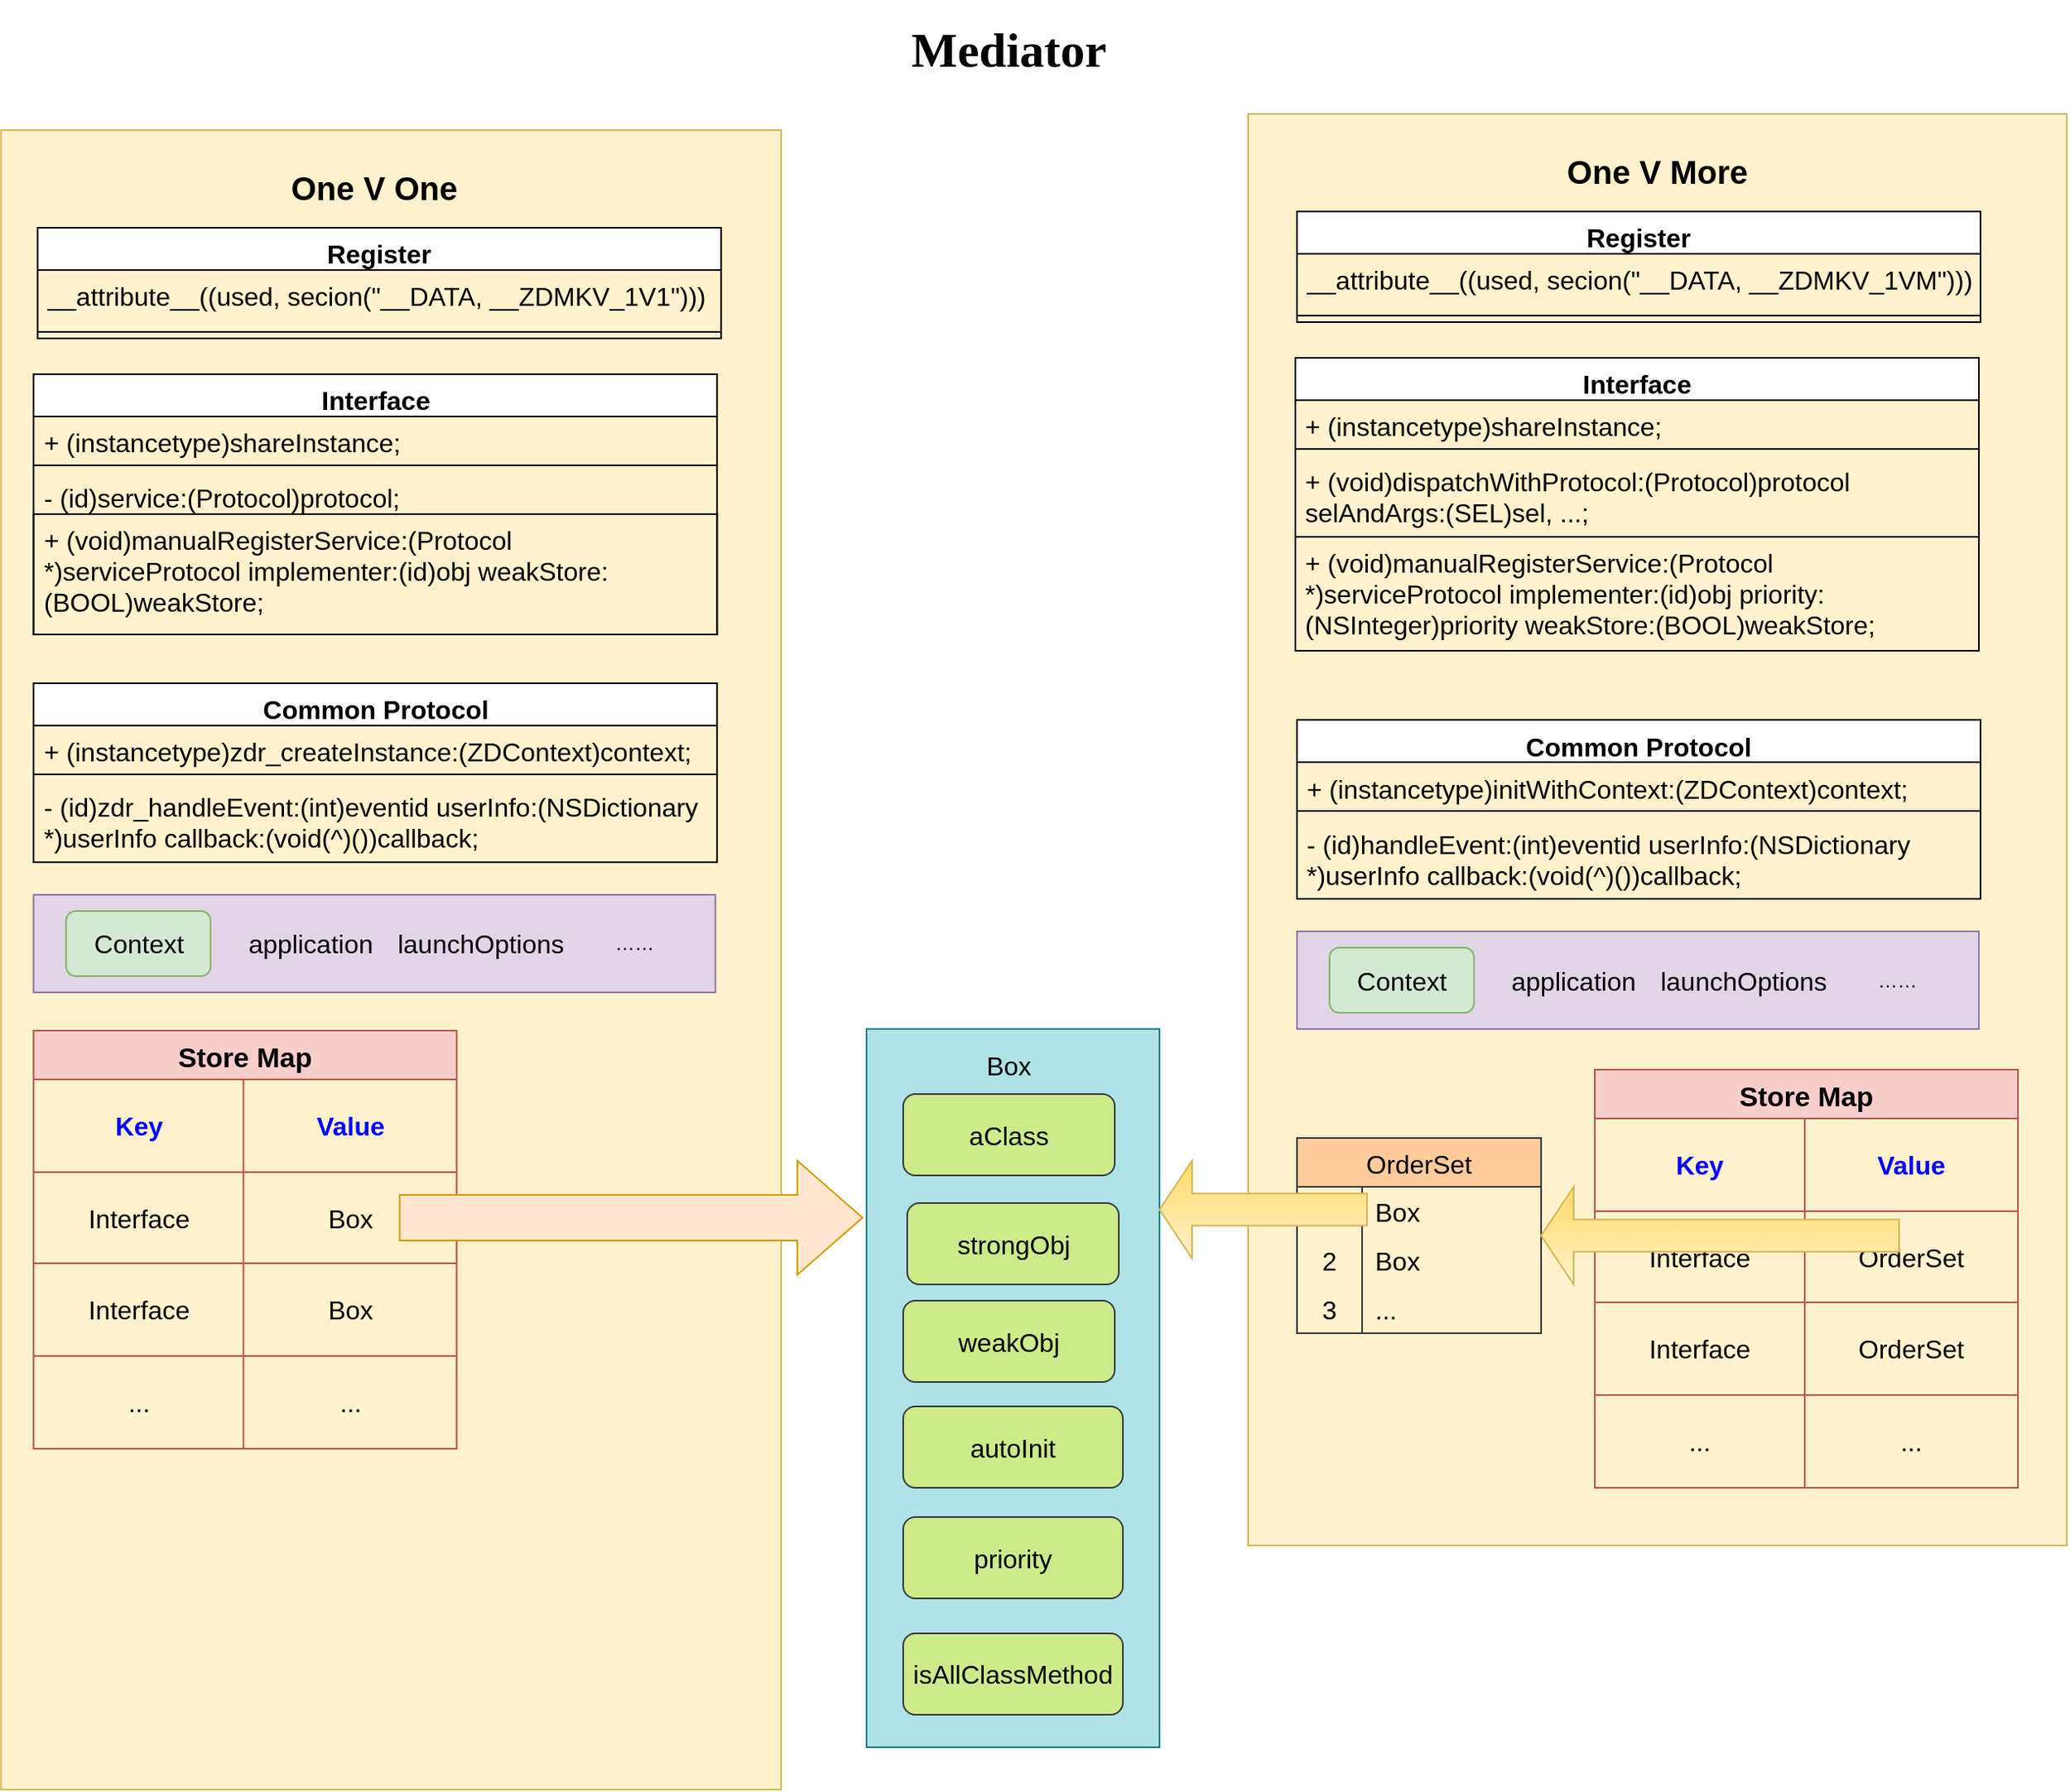 <mxfile pages="3">
    <diagram name="第 1 页" id="EzM8UU-Q2m9B1OBtjnuV">
        <mxGraphModel dx="877" dy="-329" grid="1" gridSize="10" guides="1" tooltips="1" connect="1" arrows="1" fold="1" page="1" pageScale="1" pageWidth="827" pageHeight="1169" math="0" shadow="0">
            <root>
                <mxCell id="0"/>
                <mxCell id="1" parent="0"/>
                <mxCell id="w-uTlfHnt8ueb6W6zNG_-1" value="" style="rounded=0;whiteSpace=wrap;html=1;fillColor=#fff2cc;strokeColor=#d6b656;fontColor=#ff0000;" parent="1" vertex="1">
                    <mxGeometry x="60.63" y="1270" width="479.37" height="1020" as="geometry"/>
                </mxCell>
                <mxCell id="w-uTlfHnt8ueb6W6zNG_-2" value="One V One" style="text;html=1;strokeColor=none;fillColor=none;align=center;verticalAlign=middle;whiteSpace=wrap;rounded=0;fontSize=20;fontStyle=1" parent="1" vertex="1">
                    <mxGeometry x="160" y="1290" width="260" height="30" as="geometry"/>
                </mxCell>
                <mxCell id="w-uTlfHnt8ueb6W6zNG_-3" value="" style="rounded=0;whiteSpace=wrap;html=1;fontSize=16;glass=0;fillColor=#e1d5e7;strokeColor=#9673a6;" parent="1" vertex="1">
                    <mxGeometry x="80.63" y="1740" width="419" height="60" as="geometry"/>
                </mxCell>
                <mxCell id="w-uTlfHnt8ueb6W6zNG_-4" value="Context" style="rounded=1;whiteSpace=wrap;html=1;fontSize=16;fillColor=#d5e8d4;strokeColor=#82b366;" parent="1" vertex="1">
                    <mxGeometry x="100.63" y="1750" width="88.75" height="40" as="geometry"/>
                </mxCell>
                <mxCell id="w-uTlfHnt8ueb6W6zNG_-5" value="launchOptions" style="text;html=1;strokeColor=none;fillColor=none;align=center;verticalAlign=middle;whiteSpace=wrap;rounded=0;fontSize=16;" parent="1" vertex="1">
                    <mxGeometry x="300.88" y="1755" width="108.75" height="30" as="geometry"/>
                </mxCell>
                <mxCell id="w-uTlfHnt8ueb6W6zNG_-6" value="application" style="text;html=1;strokeColor=none;fillColor=none;align=center;verticalAlign=middle;whiteSpace=wrap;rounded=0;fontSize=16;" parent="1" vertex="1">
                    <mxGeometry x="220.63" y="1755" width="60" height="30" as="geometry"/>
                </mxCell>
                <mxCell id="w-uTlfHnt8ueb6W6zNG_-7" value="Store Map" style="shape=table;startSize=30;container=1;collapsible=0;childLayout=tableLayout;fontSize=17;fillColor=#f8cecc;strokeColor=#b85450;swimlaneFillColor=none;fontStyle=1" parent="1" vertex="1">
                    <mxGeometry x="80.63" y="1823.5" width="260" height="257" as="geometry"/>
                </mxCell>
                <mxCell id="w-uTlfHnt8ueb6W6zNG_-8" value="" style="shape=tableRow;horizontal=0;startSize=0;swimlaneHead=0;swimlaneBody=0;strokeColor=inherit;top=0;left=0;bottom=0;right=0;collapsible=0;dropTarget=0;fillColor=none;points=[[0,0.5],[1,0.5]];portConstraint=eastwest;fontSize=16;" parent="w-uTlfHnt8ueb6W6zNG_-7" vertex="1">
                    <mxGeometry y="30" width="260" height="57" as="geometry"/>
                </mxCell>
                <mxCell id="w-uTlfHnt8ueb6W6zNG_-9" value="Key" style="shape=partialRectangle;html=1;whiteSpace=wrap;connectable=0;strokeColor=inherit;overflow=hidden;fillColor=none;top=0;left=0;bottom=0;right=0;pointerEvents=1;fontSize=16;fontStyle=1;labelBackgroundColor=none;labelBorderColor=none;fontColor=#0000FF;" parent="w-uTlfHnt8ueb6W6zNG_-8" vertex="1">
                    <mxGeometry width="129" height="57" as="geometry">
                        <mxRectangle width="129" height="57" as="alternateBounds"/>
                    </mxGeometry>
                </mxCell>
                <mxCell id="w-uTlfHnt8ueb6W6zNG_-10" value="Value" style="shape=partialRectangle;html=1;whiteSpace=wrap;connectable=0;strokeColor=inherit;overflow=hidden;fillColor=none;top=0;left=0;bottom=0;right=0;pointerEvents=1;fontSize=16;fontColor=#0000FF;fontStyle=1" parent="w-uTlfHnt8ueb6W6zNG_-8" vertex="1">
                    <mxGeometry x="129" width="131" height="57" as="geometry">
                        <mxRectangle width="131" height="57" as="alternateBounds"/>
                    </mxGeometry>
                </mxCell>
                <mxCell id="w-uTlfHnt8ueb6W6zNG_-11" value="" style="shape=tableRow;horizontal=0;startSize=0;swimlaneHead=0;swimlaneBody=0;strokeColor=inherit;top=0;left=0;bottom=0;right=0;collapsible=0;dropTarget=0;fillColor=none;points=[[0,0.5],[1,0.5]];portConstraint=eastwest;fontSize=16;" parent="w-uTlfHnt8ueb6W6zNG_-7" vertex="1">
                    <mxGeometry y="87" width="260" height="56" as="geometry"/>
                </mxCell>
                <mxCell id="w-uTlfHnt8ueb6W6zNG_-12" value="Interface" style="shape=partialRectangle;html=1;whiteSpace=wrap;connectable=0;strokeColor=inherit;overflow=hidden;fillColor=none;top=0;left=0;bottom=0;right=0;pointerEvents=1;fontSize=16;" parent="w-uTlfHnt8ueb6W6zNG_-11" vertex="1">
                    <mxGeometry width="129" height="56" as="geometry">
                        <mxRectangle width="129" height="56" as="alternateBounds"/>
                    </mxGeometry>
                </mxCell>
                <mxCell id="w-uTlfHnt8ueb6W6zNG_-13" value="Box" style="shape=partialRectangle;html=1;whiteSpace=wrap;connectable=0;strokeColor=inherit;overflow=hidden;fillColor=none;top=0;left=0;bottom=0;right=0;pointerEvents=1;fontSize=16;" parent="w-uTlfHnt8ueb6W6zNG_-11" vertex="1">
                    <mxGeometry x="129" width="131" height="56" as="geometry">
                        <mxRectangle width="131" height="56" as="alternateBounds"/>
                    </mxGeometry>
                </mxCell>
                <mxCell id="w-uTlfHnt8ueb6W6zNG_-14" value="" style="shape=tableRow;horizontal=0;startSize=0;swimlaneHead=0;swimlaneBody=0;strokeColor=inherit;top=0;left=0;bottom=0;right=0;collapsible=0;dropTarget=0;fillColor=none;points=[[0,0.5],[1,0.5]];portConstraint=eastwest;fontSize=16;" parent="w-uTlfHnt8ueb6W6zNG_-7" vertex="1">
                    <mxGeometry y="143" width="260" height="57" as="geometry"/>
                </mxCell>
                <mxCell id="w-uTlfHnt8ueb6W6zNG_-15" value="Interface" style="shape=partialRectangle;html=1;whiteSpace=wrap;connectable=0;strokeColor=inherit;overflow=hidden;fillColor=none;top=0;left=0;bottom=0;right=0;pointerEvents=1;fontSize=16;" parent="w-uTlfHnt8ueb6W6zNG_-14" vertex="1">
                    <mxGeometry width="129" height="57" as="geometry">
                        <mxRectangle width="129" height="57" as="alternateBounds"/>
                    </mxGeometry>
                </mxCell>
                <mxCell id="w-uTlfHnt8ueb6W6zNG_-16" value="Box" style="shape=partialRectangle;html=1;whiteSpace=wrap;connectable=0;strokeColor=inherit;overflow=hidden;fillColor=none;top=0;left=0;bottom=0;right=0;pointerEvents=1;fontSize=16;" parent="w-uTlfHnt8ueb6W6zNG_-14" vertex="1">
                    <mxGeometry x="129" width="131" height="57" as="geometry">
                        <mxRectangle width="131" height="57" as="alternateBounds"/>
                    </mxGeometry>
                </mxCell>
                <mxCell id="w-uTlfHnt8ueb6W6zNG_-17" style="shape=tableRow;horizontal=0;startSize=0;swimlaneHead=0;swimlaneBody=0;strokeColor=inherit;top=0;left=0;bottom=0;right=0;collapsible=0;dropTarget=0;fillColor=none;points=[[0,0.5],[1,0.5]];portConstraint=eastwest;fontSize=16;" parent="w-uTlfHnt8ueb6W6zNG_-7" vertex="1">
                    <mxGeometry y="200" width="260" height="57" as="geometry"/>
                </mxCell>
                <mxCell id="w-uTlfHnt8ueb6W6zNG_-18" value="..." style="shape=partialRectangle;html=1;whiteSpace=wrap;connectable=0;strokeColor=inherit;overflow=hidden;fillColor=none;top=0;left=0;bottom=0;right=0;pointerEvents=1;fontSize=16;" parent="w-uTlfHnt8ueb6W6zNG_-17" vertex="1">
                    <mxGeometry width="129" height="57" as="geometry">
                        <mxRectangle width="129" height="57" as="alternateBounds"/>
                    </mxGeometry>
                </mxCell>
                <mxCell id="w-uTlfHnt8ueb6W6zNG_-19" value="..." style="shape=partialRectangle;html=1;whiteSpace=wrap;connectable=0;strokeColor=inherit;overflow=hidden;fillColor=none;top=0;left=0;bottom=0;right=0;pointerEvents=1;fontSize=16;" parent="w-uTlfHnt8ueb6W6zNG_-17" vertex="1">
                    <mxGeometry x="129" width="131" height="57" as="geometry">
                        <mxRectangle width="131" height="57" as="alternateBounds"/>
                    </mxGeometry>
                </mxCell>
                <mxCell id="w-uTlfHnt8ueb6W6zNG_-20" value="Interface" style="swimlane;fontStyle=1;align=center;verticalAlign=top;childLayout=stackLayout;horizontal=1;startSize=26;horizontalStack=0;resizeParent=1;resizeParentMax=0;resizeLast=0;collapsible=1;marginBottom=0;whiteSpace=wrap;html=1;fontSize=16;" parent="1" vertex="1">
                    <mxGeometry x="80.63" y="1420" width="420" height="160" as="geometry">
                        <mxRectangle x="80.63" y="1420" width="110" height="30" as="alternateBounds"/>
                    </mxGeometry>
                </mxCell>
                <mxCell id="w-uTlfHnt8ueb6W6zNG_-21" value="+ (instancetype)shareInstance;" style="text;strokeColor=none;fillColor=none;align=left;verticalAlign=top;spacingLeft=4;spacingRight=4;overflow=hidden;rotatable=0;points=[[0,0.5],[1,0.5]];portConstraint=eastwest;whiteSpace=wrap;html=1;fontSize=16;" parent="w-uTlfHnt8ueb6W6zNG_-20" vertex="1">
                    <mxGeometry y="26" width="420" height="26" as="geometry"/>
                </mxCell>
                <mxCell id="w-uTlfHnt8ueb6W6zNG_-22" value="" style="line;strokeWidth=1;fillColor=none;align=left;verticalAlign=middle;spacingTop=-1;spacingLeft=3;spacingRight=3;rotatable=0;labelPosition=right;points=[];portConstraint=eastwest;strokeColor=inherit;fontSize=16;" parent="w-uTlfHnt8ueb6W6zNG_-20" vertex="1">
                    <mxGeometry y="52" width="420" height="8" as="geometry"/>
                </mxCell>
                <mxCell id="w-uTlfHnt8ueb6W6zNG_-23" value="- (id)service&lt;span style=&quot;background-color: initial;&quot;&gt;:(Protocol)protocol;&lt;/span&gt;" style="text;strokeColor=none;fillColor=none;align=left;verticalAlign=top;spacingLeft=4;spacingRight=4;overflow=hidden;rotatable=0;points=[[0,0.5],[1,0.5]];portConstraint=eastwest;whiteSpace=wrap;html=1;fontSize=16;" parent="w-uTlfHnt8ueb6W6zNG_-20" vertex="1">
                    <mxGeometry y="60" width="420" height="26" as="geometry"/>
                </mxCell>
                <mxCell id="w-uTlfHnt8ueb6W6zNG_-24" value="+ (void)manualRegisterService:(Protocol *)serviceProtocol implementer:(id)obj weakStore:(BOOL)weakStore;" style="text;strokeColor=default;fillColor=none;align=left;verticalAlign=top;spacingLeft=4;spacingRight=4;overflow=hidden;rotatable=0;points=[[0,0.5],[1,0.5]];portConstraint=eastwest;whiteSpace=wrap;html=1;fontSize=16;" parent="w-uTlfHnt8ueb6W6zNG_-20" vertex="1">
                    <mxGeometry y="86" width="420" height="74" as="geometry"/>
                </mxCell>
                <mxCell id="w-uTlfHnt8ueb6W6zNG_-25" value="Register" style="swimlane;fontStyle=1;align=center;verticalAlign=top;childLayout=stackLayout;horizontal=1;startSize=26;horizontalStack=0;resizeParent=1;resizeParentMax=0;resizeLast=0;collapsible=1;marginBottom=0;whiteSpace=wrap;html=1;fontSize=16;" parent="1" vertex="1">
                    <mxGeometry x="83.13" y="1330" width="420" height="68" as="geometry"/>
                </mxCell>
                <mxCell id="w-uTlfHnt8ueb6W6zNG_-26" value="__attribute__((used, secion(&quot;__DATA,&amp;nbsp;__ZDMKV_1V1&lt;span style=&quot;background-color: initial;&quot;&gt;&quot;)))&lt;/span&gt;" style="text;strokeColor=none;fillColor=none;align=left;verticalAlign=top;spacingLeft=4;spacingRight=4;overflow=hidden;rotatable=0;points=[[0,0.5],[1,0.5]];portConstraint=eastwest;whiteSpace=wrap;html=1;fontSize=16;" parent="w-uTlfHnt8ueb6W6zNG_-25" vertex="1">
                    <mxGeometry y="26" width="420" height="34" as="geometry"/>
                </mxCell>
                <mxCell id="w-uTlfHnt8ueb6W6zNG_-27" value="" style="line;strokeWidth=1;fillColor=none;align=left;verticalAlign=middle;spacingTop=-1;spacingLeft=3;spacingRight=3;rotatable=0;labelPosition=right;points=[];portConstraint=eastwest;strokeColor=inherit;fontSize=16;" parent="w-uTlfHnt8ueb6W6zNG_-25" vertex="1">
                    <mxGeometry y="60" width="420" height="8" as="geometry"/>
                </mxCell>
                <mxCell id="w-uTlfHnt8ueb6W6zNG_-28" value="Common Protocol" style="swimlane;fontStyle=1;align=center;verticalAlign=top;childLayout=stackLayout;horizontal=1;startSize=26;horizontalStack=0;resizeParent=1;resizeParentMax=0;resizeLast=0;collapsible=1;marginBottom=0;whiteSpace=wrap;html=1;fontSize=16;" parent="1" vertex="1">
                    <mxGeometry x="80.63" y="1610" width="420" height="110" as="geometry"/>
                </mxCell>
                <mxCell id="w-uTlfHnt8ueb6W6zNG_-29" value="+ (instancetype)zdr_createInstance&lt;span style=&quot;background-color: initial;&quot;&gt;:(ZDContext)context;&lt;/span&gt;" style="text;strokeColor=none;fillColor=none;align=left;verticalAlign=top;spacingLeft=4;spacingRight=4;overflow=hidden;rotatable=0;points=[[0,0.5],[1,0.5]];portConstraint=eastwest;whiteSpace=wrap;html=1;fontSize=16;" parent="w-uTlfHnt8ueb6W6zNG_-28" vertex="1">
                    <mxGeometry y="26" width="420" height="26" as="geometry"/>
                </mxCell>
                <mxCell id="w-uTlfHnt8ueb6W6zNG_-30" value="" style="line;strokeWidth=1;fillColor=none;align=left;verticalAlign=middle;spacingTop=-1;spacingLeft=3;spacingRight=3;rotatable=0;labelPosition=right;points=[];portConstraint=eastwest;strokeColor=inherit;fontSize=16;" parent="w-uTlfHnt8ueb6W6zNG_-28" vertex="1">
                    <mxGeometry y="52" width="420" height="8" as="geometry"/>
                </mxCell>
                <mxCell id="w-uTlfHnt8ueb6W6zNG_-31" value="- (id)zdr_handleEvent:(int)eventid userInfo:(NSDictionary *)userInfo callback:(void(^)())callback;" style="text;strokeColor=none;fillColor=none;align=left;verticalAlign=top;spacingLeft=4;spacingRight=4;overflow=hidden;rotatable=0;points=[[0,0.5],[1,0.5]];portConstraint=eastwest;whiteSpace=wrap;html=1;fontSize=16;" parent="w-uTlfHnt8ueb6W6zNG_-28" vertex="1">
                    <mxGeometry y="60" width="420" height="50" as="geometry"/>
                </mxCell>
                <mxCell id="w-uTlfHnt8ueb6W6zNG_-32" value="……" style="text;html=1;strokeColor=none;fillColor=none;align=center;verticalAlign=middle;whiteSpace=wrap;rounded=0;fontSize=12;fontFamily=Helvetica;fontColor=default;" parent="1" vertex="1">
                    <mxGeometry x="420.01" y="1755" width="60" height="30" as="geometry"/>
                </mxCell>
                <mxCell id="w-uTlfHnt8ueb6W6zNG_-33" value="" style="html=1;shadow=0;dashed=0;align=center;verticalAlign=middle;shape=mxgraph.arrows2.arrow;dy=0.6;dx=40;notch=0;fillColor=#ffe6cc;strokeColor=#d79b00;" parent="1" vertex="1">
                    <mxGeometry x="305.63" y="1903.5" width="284.37" height="70" as="geometry"/>
                </mxCell>
                <mxCell id="w-uTlfHnt8ueb6W6zNG_-34" value="" style="rounded=0;whiteSpace=wrap;html=1;fillColor=#fff2cc;strokeColor=#d6b656;fontColor=#ff0000;" parent="1" vertex="1">
                    <mxGeometry x="827" y="1260" width="503" height="880" as="geometry"/>
                </mxCell>
                <mxCell id="w-uTlfHnt8ueb6W6zNG_-35" value="One V More" style="text;html=1;strokeColor=none;fillColor=none;align=center;verticalAlign=middle;whiteSpace=wrap;rounded=0;fontSize=20;fontStyle=1" parent="1" vertex="1">
                    <mxGeometry x="1005" y="1280" width="147" height="30" as="geometry"/>
                </mxCell>
                <mxCell id="w-uTlfHnt8ueb6W6zNG_-36" value="" style="rounded=0;whiteSpace=wrap;html=1;fontSize=16;glass=0;fillColor=#e1d5e7;strokeColor=#9673a6;" parent="1" vertex="1">
                    <mxGeometry x="857" y="1762.5" width="419" height="60" as="geometry"/>
                </mxCell>
                <mxCell id="w-uTlfHnt8ueb6W6zNG_-37" value="Context" style="rounded=1;whiteSpace=wrap;html=1;fontSize=16;fillColor=#d5e8d4;strokeColor=#82b366;" parent="1" vertex="1">
                    <mxGeometry x="877" y="1772.5" width="88.75" height="40" as="geometry"/>
                </mxCell>
                <mxCell id="w-uTlfHnt8ueb6W6zNG_-38" value="launchOptions" style="text;html=1;strokeColor=none;fillColor=none;align=center;verticalAlign=middle;whiteSpace=wrap;rounded=0;fontSize=16;" parent="1" vertex="1">
                    <mxGeometry x="1077.25" y="1777.5" width="108.75" height="30" as="geometry"/>
                </mxCell>
                <mxCell id="w-uTlfHnt8ueb6W6zNG_-39" value="application" style="text;html=1;strokeColor=none;fillColor=none;align=center;verticalAlign=middle;whiteSpace=wrap;rounded=0;fontSize=16;" parent="1" vertex="1">
                    <mxGeometry x="997" y="1777.5" width="60" height="30" as="geometry"/>
                </mxCell>
                <mxCell id="w-uTlfHnt8ueb6W6zNG_-40" value="Store Map" style="shape=table;startSize=30;container=1;collapsible=0;childLayout=tableLayout;fontSize=17;fillColor=#f8cecc;strokeColor=#b85450;swimlaneFillColor=none;fontStyle=1" parent="1" vertex="1">
                    <mxGeometry x="1040" y="1847.5" width="260" height="257" as="geometry"/>
                </mxCell>
                <mxCell id="w-uTlfHnt8ueb6W6zNG_-41" value="" style="shape=tableRow;horizontal=0;startSize=0;swimlaneHead=0;swimlaneBody=0;strokeColor=inherit;top=0;left=0;bottom=0;right=0;collapsible=0;dropTarget=0;fillColor=none;points=[[0,0.5],[1,0.5]];portConstraint=eastwest;fontSize=16;" parent="w-uTlfHnt8ueb6W6zNG_-40" vertex="1">
                    <mxGeometry y="30" width="260" height="57" as="geometry"/>
                </mxCell>
                <mxCell id="w-uTlfHnt8ueb6W6zNG_-42" value="Key" style="shape=partialRectangle;html=1;whiteSpace=wrap;connectable=0;strokeColor=inherit;overflow=hidden;fillColor=none;top=0;left=0;bottom=0;right=0;pointerEvents=1;fontSize=16;fontStyle=1;labelBackgroundColor=none;labelBorderColor=none;fontColor=#0000FF;" parent="w-uTlfHnt8ueb6W6zNG_-41" vertex="1">
                    <mxGeometry width="129" height="57" as="geometry">
                        <mxRectangle width="129" height="57" as="alternateBounds"/>
                    </mxGeometry>
                </mxCell>
                <mxCell id="w-uTlfHnt8ueb6W6zNG_-43" value="Value" style="shape=partialRectangle;html=1;whiteSpace=wrap;connectable=0;strokeColor=inherit;overflow=hidden;fillColor=none;top=0;left=0;bottom=0;right=0;pointerEvents=1;fontSize=16;fontColor=#0000FF;fontStyle=1" parent="w-uTlfHnt8ueb6W6zNG_-41" vertex="1">
                    <mxGeometry x="129" width="131" height="57" as="geometry">
                        <mxRectangle width="131" height="57" as="alternateBounds"/>
                    </mxGeometry>
                </mxCell>
                <mxCell id="w-uTlfHnt8ueb6W6zNG_-44" value="" style="shape=tableRow;horizontal=0;startSize=0;swimlaneHead=0;swimlaneBody=0;strokeColor=inherit;top=0;left=0;bottom=0;right=0;collapsible=0;dropTarget=0;fillColor=none;points=[[0,0.5],[1,0.5]];portConstraint=eastwest;fontSize=16;" parent="w-uTlfHnt8ueb6W6zNG_-40" vertex="1">
                    <mxGeometry y="87" width="260" height="56" as="geometry"/>
                </mxCell>
                <mxCell id="w-uTlfHnt8ueb6W6zNG_-45" value="Interface" style="shape=partialRectangle;html=1;whiteSpace=wrap;connectable=0;strokeColor=inherit;overflow=hidden;fillColor=none;top=0;left=0;bottom=0;right=0;pointerEvents=1;fontSize=16;" parent="w-uTlfHnt8ueb6W6zNG_-44" vertex="1">
                    <mxGeometry width="129" height="56" as="geometry">
                        <mxRectangle width="129" height="56" as="alternateBounds"/>
                    </mxGeometry>
                </mxCell>
                <mxCell id="w-uTlfHnt8ueb6W6zNG_-46" value="OrderSet" style="shape=partialRectangle;html=1;whiteSpace=wrap;connectable=0;strokeColor=inherit;overflow=hidden;fillColor=none;top=0;left=0;bottom=0;right=0;pointerEvents=1;fontSize=16;" parent="w-uTlfHnt8ueb6W6zNG_-44" vertex="1">
                    <mxGeometry x="129" width="131" height="56" as="geometry">
                        <mxRectangle width="131" height="56" as="alternateBounds"/>
                    </mxGeometry>
                </mxCell>
                <mxCell id="w-uTlfHnt8ueb6W6zNG_-47" value="" style="shape=tableRow;horizontal=0;startSize=0;swimlaneHead=0;swimlaneBody=0;strokeColor=inherit;top=0;left=0;bottom=0;right=0;collapsible=0;dropTarget=0;fillColor=none;points=[[0,0.5],[1,0.5]];portConstraint=eastwest;fontSize=16;" parent="w-uTlfHnt8ueb6W6zNG_-40" vertex="1">
                    <mxGeometry y="143" width="260" height="57" as="geometry"/>
                </mxCell>
                <mxCell id="w-uTlfHnt8ueb6W6zNG_-48" value="Interface" style="shape=partialRectangle;html=1;whiteSpace=wrap;connectable=0;strokeColor=inherit;overflow=hidden;fillColor=none;top=0;left=0;bottom=0;right=0;pointerEvents=1;fontSize=16;" parent="w-uTlfHnt8ueb6W6zNG_-47" vertex="1">
                    <mxGeometry width="129" height="57" as="geometry">
                        <mxRectangle width="129" height="57" as="alternateBounds"/>
                    </mxGeometry>
                </mxCell>
                <mxCell id="w-uTlfHnt8ueb6W6zNG_-49" value="OrderSet" style="shape=partialRectangle;html=1;whiteSpace=wrap;connectable=0;strokeColor=inherit;overflow=hidden;fillColor=none;top=0;left=0;bottom=0;right=0;pointerEvents=1;fontSize=16;" parent="w-uTlfHnt8ueb6W6zNG_-47" vertex="1">
                    <mxGeometry x="129" width="131" height="57" as="geometry">
                        <mxRectangle width="131" height="57" as="alternateBounds"/>
                    </mxGeometry>
                </mxCell>
                <mxCell id="w-uTlfHnt8ueb6W6zNG_-50" style="shape=tableRow;horizontal=0;startSize=0;swimlaneHead=0;swimlaneBody=0;strokeColor=inherit;top=0;left=0;bottom=0;right=0;collapsible=0;dropTarget=0;fillColor=none;points=[[0,0.5],[1,0.5]];portConstraint=eastwest;fontSize=16;" parent="w-uTlfHnt8ueb6W6zNG_-40" vertex="1">
                    <mxGeometry y="200" width="260" height="57" as="geometry"/>
                </mxCell>
                <mxCell id="w-uTlfHnt8ueb6W6zNG_-51" value="..." style="shape=partialRectangle;html=1;whiteSpace=wrap;connectable=0;strokeColor=inherit;overflow=hidden;fillColor=none;top=0;left=0;bottom=0;right=0;pointerEvents=1;fontSize=16;" parent="w-uTlfHnt8ueb6W6zNG_-50" vertex="1">
                    <mxGeometry width="129" height="57" as="geometry">
                        <mxRectangle width="129" height="57" as="alternateBounds"/>
                    </mxGeometry>
                </mxCell>
                <mxCell id="w-uTlfHnt8ueb6W6zNG_-52" value="..." style="shape=partialRectangle;html=1;whiteSpace=wrap;connectable=0;strokeColor=inherit;overflow=hidden;fillColor=none;top=0;left=0;bottom=0;right=0;pointerEvents=1;fontSize=16;" parent="w-uTlfHnt8ueb6W6zNG_-50" vertex="1">
                    <mxGeometry x="129" width="131" height="57" as="geometry">
                        <mxRectangle width="131" height="57" as="alternateBounds"/>
                    </mxGeometry>
                </mxCell>
                <mxCell id="w-uTlfHnt8ueb6W6zNG_-53" value="Interface" style="swimlane;fontStyle=1;align=center;verticalAlign=top;childLayout=stackLayout;horizontal=1;startSize=26;horizontalStack=0;resizeParent=1;resizeParentMax=0;resizeLast=0;collapsible=1;marginBottom=0;whiteSpace=wrap;html=1;fontSize=16;" parent="1" vertex="1">
                    <mxGeometry x="856" y="1410" width="420" height="180" as="geometry"/>
                </mxCell>
                <mxCell id="w-uTlfHnt8ueb6W6zNG_-54" value="+ (instancetype)shareInstance;" style="text;strokeColor=none;fillColor=none;align=left;verticalAlign=top;spacingLeft=4;spacingRight=4;overflow=hidden;rotatable=0;points=[[0,0.5],[1,0.5]];portConstraint=eastwest;whiteSpace=wrap;html=1;fontSize=16;" parent="w-uTlfHnt8ueb6W6zNG_-53" vertex="1">
                    <mxGeometry y="26" width="420" height="26" as="geometry"/>
                </mxCell>
                <mxCell id="w-uTlfHnt8ueb6W6zNG_-55" value="" style="line;strokeWidth=1;fillColor=none;align=left;verticalAlign=middle;spacingTop=-1;spacingLeft=3;spacingRight=3;rotatable=0;labelPosition=right;points=[];portConstraint=eastwest;strokeColor=inherit;fontSize=16;" parent="w-uTlfHnt8ueb6W6zNG_-53" vertex="1">
                    <mxGeometry y="52" width="420" height="8" as="geometry"/>
                </mxCell>
                <mxCell id="w-uTlfHnt8ueb6W6zNG_-56" value="+ (void)dispatchWithProtocol&lt;span style=&quot;background-color: initial;&quot;&gt;:(Protocol)protocol selAndArgs:(SEL)sel, ...;&lt;/span&gt;" style="text;strokeColor=none;fillColor=none;align=left;verticalAlign=top;spacingLeft=4;spacingRight=4;overflow=hidden;rotatable=0;points=[[0,0.5],[1,0.5]];portConstraint=eastwest;whiteSpace=wrap;html=1;fontSize=16;" parent="w-uTlfHnt8ueb6W6zNG_-53" vertex="1">
                    <mxGeometry y="60" width="420" height="50" as="geometry"/>
                </mxCell>
                <mxCell id="w-uTlfHnt8ueb6W6zNG_-57" value="+ (void)manualRegisterService:(Protocol *)serviceProtocol implementer:(id)obj priority:(NSInteger)priority weakStore:(BOOL)weakStore;" style="text;strokeColor=default;fillColor=none;align=left;verticalAlign=top;spacingLeft=4;spacingRight=4;overflow=hidden;rotatable=0;points=[[0,0.5],[1,0.5]];portConstraint=eastwest;whiteSpace=wrap;html=1;fontSize=16;" parent="w-uTlfHnt8ueb6W6zNG_-53" vertex="1">
                    <mxGeometry y="110" width="420" height="70" as="geometry"/>
                </mxCell>
                <mxCell id="w-uTlfHnt8ueb6W6zNG_-58" value="Register" style="swimlane;fontStyle=1;align=center;verticalAlign=top;childLayout=stackLayout;horizontal=1;startSize=26;horizontalStack=0;resizeParent=1;resizeParentMax=0;resizeLast=0;collapsible=1;marginBottom=0;whiteSpace=wrap;html=1;fontSize=16;" parent="1" vertex="1">
                    <mxGeometry x="857" y="1320" width="420" height="68" as="geometry"/>
                </mxCell>
                <mxCell id="w-uTlfHnt8ueb6W6zNG_-59" value="__attribute__((used, secion(&quot;__DATA,&amp;nbsp;__ZDMKV_1VM&lt;span style=&quot;background-color: initial;&quot;&gt;&quot;)))&lt;/span&gt;" style="text;strokeColor=none;fillColor=none;align=left;verticalAlign=top;spacingLeft=4;spacingRight=4;overflow=hidden;rotatable=0;points=[[0,0.5],[1,0.5]];portConstraint=eastwest;whiteSpace=wrap;html=1;fontSize=16;" parent="w-uTlfHnt8ueb6W6zNG_-58" vertex="1">
                    <mxGeometry y="26" width="420" height="34" as="geometry"/>
                </mxCell>
                <mxCell id="w-uTlfHnt8ueb6W6zNG_-60" value="" style="line;strokeWidth=1;fillColor=none;align=left;verticalAlign=middle;spacingTop=-1;spacingLeft=3;spacingRight=3;rotatable=0;labelPosition=right;points=[];portConstraint=eastwest;strokeColor=inherit;fontSize=16;" parent="w-uTlfHnt8ueb6W6zNG_-58" vertex="1">
                    <mxGeometry y="60" width="420" height="8" as="geometry"/>
                </mxCell>
                <mxCell id="w-uTlfHnt8ueb6W6zNG_-61" value="Common Protocol" style="swimlane;fontStyle=1;align=center;verticalAlign=top;childLayout=stackLayout;horizontal=1;startSize=26;horizontalStack=0;resizeParent=1;resizeParentMax=0;resizeLast=0;collapsible=1;marginBottom=0;whiteSpace=wrap;html=1;fontSize=16;" parent="1" vertex="1">
                    <mxGeometry x="857" y="1632.5" width="420" height="110" as="geometry"/>
                </mxCell>
                <mxCell id="w-uTlfHnt8ueb6W6zNG_-62" value="+ (instancetype)initWithContext:(ZDContext)context;" style="text;strokeColor=none;fillColor=none;align=left;verticalAlign=top;spacingLeft=4;spacingRight=4;overflow=hidden;rotatable=0;points=[[0,0.5],[1,0.5]];portConstraint=eastwest;whiteSpace=wrap;html=1;fontSize=16;" parent="w-uTlfHnt8ueb6W6zNG_-61" vertex="1">
                    <mxGeometry y="26" width="420" height="26" as="geometry"/>
                </mxCell>
                <mxCell id="w-uTlfHnt8ueb6W6zNG_-63" value="" style="line;strokeWidth=1;fillColor=none;align=left;verticalAlign=middle;spacingTop=-1;spacingLeft=3;spacingRight=3;rotatable=0;labelPosition=right;points=[];portConstraint=eastwest;strokeColor=inherit;fontSize=16;" parent="w-uTlfHnt8ueb6W6zNG_-61" vertex="1">
                    <mxGeometry y="52" width="420" height="8" as="geometry"/>
                </mxCell>
                <mxCell id="w-uTlfHnt8ueb6W6zNG_-64" value="- (id)handleEvent:(int)eventid userInfo:(NSDictionary *)userInfo callback:(void(^)())callback;" style="text;strokeColor=none;fillColor=none;align=left;verticalAlign=top;spacingLeft=4;spacingRight=4;overflow=hidden;rotatable=0;points=[[0,0.5],[1,0.5]];portConstraint=eastwest;whiteSpace=wrap;html=1;fontSize=16;" parent="w-uTlfHnt8ueb6W6zNG_-61" vertex="1">
                    <mxGeometry y="60" width="420" height="50" as="geometry"/>
                </mxCell>
                <mxCell id="w-uTlfHnt8ueb6W6zNG_-65" value="……" style="text;html=1;strokeColor=none;fillColor=none;align=center;verticalAlign=middle;whiteSpace=wrap;rounded=0;fontSize=12;fontFamily=Helvetica;fontColor=default;" parent="1" vertex="1">
                    <mxGeometry x="1196.38" y="1777.5" width="60" height="30" as="geometry"/>
                </mxCell>
                <mxCell id="w-uTlfHnt8ueb6W6zNG_-66" value="" style="rounded=0;whiteSpace=wrap;html=1;fillColor=#b0e3e6;strokeColor=#0e8088;" parent="1" vertex="1">
                    <mxGeometry x="592.5" y="1822.5" width="180" height="441.5" as="geometry"/>
                </mxCell>
                <mxCell id="w-uTlfHnt8ueb6W6zNG_-67" value="Box" style="text;html=1;strokeColor=none;fillColor=none;align=center;verticalAlign=middle;whiteSpace=wrap;rounded=0;fontSize=16;" parent="1" vertex="1">
                    <mxGeometry x="650" y="1829.5" width="60" height="30" as="geometry"/>
                </mxCell>
                <mxCell id="w-uTlfHnt8ueb6W6zNG_-68" value="strongObj" style="rounded=1;whiteSpace=wrap;html=1;fontSize=16;fillColor=#cdeb8b;strokeColor=#36393d;" parent="1" vertex="1">
                    <mxGeometry x="617.5" y="1929.5" width="130" height="50" as="geometry"/>
                </mxCell>
                <mxCell id="w-uTlfHnt8ueb6W6zNG_-69" value="weakObj" style="rounded=1;whiteSpace=wrap;html=1;fontSize=16;fillColor=#cdeb8b;strokeColor=#36393d;" parent="1" vertex="1">
                    <mxGeometry x="615" y="1989.5" width="130" height="50" as="geometry"/>
                </mxCell>
                <mxCell id="w-uTlfHnt8ueb6W6zNG_-70" value="autoInit" style="rounded=1;whiteSpace=wrap;html=1;fontSize=16;fillColor=#cdeb8b;strokeColor=#36393d;" parent="1" vertex="1">
                    <mxGeometry x="615" y="2054.5" width="135" height="50" as="geometry"/>
                </mxCell>
                <mxCell id="w-uTlfHnt8ueb6W6zNG_-71" value="aClass" style="rounded=1;whiteSpace=wrap;html=1;fontSize=16;fillColor=#cdeb8b;strokeColor=#36393d;" parent="1" vertex="1">
                    <mxGeometry x="615" y="1862.5" width="130" height="50" as="geometry"/>
                </mxCell>
                <mxCell id="w-uTlfHnt8ueb6W6zNG_-72" value="priority" style="rounded=1;whiteSpace=wrap;html=1;fontSize=16;fillColor=#cdeb8b;strokeColor=#36393d;" parent="1" vertex="1">
                    <mxGeometry x="615" y="2122.5" width="135" height="50" as="geometry"/>
                </mxCell>
                <mxCell id="w-uTlfHnt8ueb6W6zNG_-73" value="isAllClassMethod" style="rounded=1;whiteSpace=wrap;html=1;fontSize=16;fillColor=#cdeb8b;strokeColor=#36393d;" parent="1" vertex="1">
                    <mxGeometry x="615" y="2194" width="135" height="50" as="geometry"/>
                </mxCell>
                <mxCell id="w-uTlfHnt8ueb6W6zNG_-74" value="OrderSet" style="shape=table;startSize=30;container=1;collapsible=0;childLayout=tableLayout;fixedRows=1;rowLines=0;fontStyle=0;strokeColor=#36393d;fontSize=16;fillColor=#ffcc99;" parent="1" vertex="1">
                    <mxGeometry x="857" y="1889.5" width="150" height="120" as="geometry"/>
                </mxCell>
                <mxCell id="w-uTlfHnt8ueb6W6zNG_-75" value="" style="shape=tableRow;horizontal=0;startSize=0;swimlaneHead=0;swimlaneBody=0;top=0;left=0;bottom=0;right=0;collapsible=0;dropTarget=0;fillColor=none;points=[[0,0.5],[1,0.5]];portConstraint=eastwest;strokeColor=inherit;fontSize=16;" parent="w-uTlfHnt8ueb6W6zNG_-74" vertex="1">
                    <mxGeometry y="30" width="150" height="30" as="geometry"/>
                </mxCell>
                <mxCell id="w-uTlfHnt8ueb6W6zNG_-76" value="1" style="shape=partialRectangle;html=1;whiteSpace=wrap;connectable=0;fillColor=none;top=0;left=0;bottom=0;right=0;overflow=hidden;pointerEvents=1;strokeColor=inherit;fontSize=16;" parent="w-uTlfHnt8ueb6W6zNG_-75" vertex="1">
                    <mxGeometry width="40" height="30" as="geometry">
                        <mxRectangle width="40" height="30" as="alternateBounds"/>
                    </mxGeometry>
                </mxCell>
                <mxCell id="w-uTlfHnt8ueb6W6zNG_-77" value="Box" style="shape=partialRectangle;html=1;whiteSpace=wrap;connectable=0;fillColor=none;top=0;left=0;bottom=0;right=0;align=left;spacingLeft=6;overflow=hidden;strokeColor=inherit;fontSize=16;" parent="w-uTlfHnt8ueb6W6zNG_-75" vertex="1">
                    <mxGeometry x="40" width="110" height="30" as="geometry">
                        <mxRectangle width="110" height="30" as="alternateBounds"/>
                    </mxGeometry>
                </mxCell>
                <mxCell id="w-uTlfHnt8ueb6W6zNG_-78" value="" style="shape=tableRow;horizontal=0;startSize=0;swimlaneHead=0;swimlaneBody=0;top=0;left=0;bottom=0;right=0;collapsible=0;dropTarget=0;fillColor=none;points=[[0,0.5],[1,0.5]];portConstraint=eastwest;strokeColor=inherit;fontSize=16;" parent="w-uTlfHnt8ueb6W6zNG_-74" vertex="1">
                    <mxGeometry y="60" width="150" height="30" as="geometry"/>
                </mxCell>
                <mxCell id="w-uTlfHnt8ueb6W6zNG_-79" value="2" style="shape=partialRectangle;html=1;whiteSpace=wrap;connectable=0;fillColor=none;top=0;left=0;bottom=0;right=0;overflow=hidden;strokeColor=inherit;fontSize=16;" parent="w-uTlfHnt8ueb6W6zNG_-78" vertex="1">
                    <mxGeometry width="40" height="30" as="geometry">
                        <mxRectangle width="40" height="30" as="alternateBounds"/>
                    </mxGeometry>
                </mxCell>
                <mxCell id="w-uTlfHnt8ueb6W6zNG_-80" value="Box" style="shape=partialRectangle;html=1;whiteSpace=wrap;connectable=0;fillColor=none;top=0;left=0;bottom=0;right=0;align=left;spacingLeft=6;overflow=hidden;strokeColor=inherit;fontSize=16;" parent="w-uTlfHnt8ueb6W6zNG_-78" vertex="1">
                    <mxGeometry x="40" width="110" height="30" as="geometry">
                        <mxRectangle width="110" height="30" as="alternateBounds"/>
                    </mxGeometry>
                </mxCell>
                <mxCell id="w-uTlfHnt8ueb6W6zNG_-81" value="" style="shape=tableRow;horizontal=0;startSize=0;swimlaneHead=0;swimlaneBody=0;top=0;left=0;bottom=0;right=0;collapsible=0;dropTarget=0;fillColor=none;points=[[0,0.5],[1,0.5]];portConstraint=eastwest;strokeColor=inherit;fontSize=16;" parent="w-uTlfHnt8ueb6W6zNG_-74" vertex="1">
                    <mxGeometry y="90" width="150" height="30" as="geometry"/>
                </mxCell>
                <mxCell id="w-uTlfHnt8ueb6W6zNG_-82" value="3" style="shape=partialRectangle;html=1;whiteSpace=wrap;connectable=0;fillColor=none;top=0;left=0;bottom=0;right=0;overflow=hidden;strokeColor=inherit;fontSize=16;" parent="w-uTlfHnt8ueb6W6zNG_-81" vertex="1">
                    <mxGeometry width="40" height="30" as="geometry">
                        <mxRectangle width="40" height="30" as="alternateBounds"/>
                    </mxGeometry>
                </mxCell>
                <mxCell id="w-uTlfHnt8ueb6W6zNG_-83" value="..." style="shape=partialRectangle;html=1;whiteSpace=wrap;connectable=0;fillColor=none;top=0;left=0;bottom=0;right=0;align=left;spacingLeft=6;overflow=hidden;strokeColor=inherit;fontSize=16;" parent="w-uTlfHnt8ueb6W6zNG_-81" vertex="1">
                    <mxGeometry x="40" width="110" height="30" as="geometry">
                        <mxRectangle width="110" height="30" as="alternateBounds"/>
                    </mxGeometry>
                </mxCell>
                <mxCell id="w-uTlfHnt8ueb6W6zNG_-84" value="" style="html=1;shadow=0;dashed=0;align=center;verticalAlign=middle;shape=mxgraph.arrows2.arrow;dy=0.67;dx=20;notch=0;fillColor=#fff2cc;strokeColor=#d6b656;gradientColor=#ffd966;direction=west;" parent="1" vertex="1">
                    <mxGeometry x="1007" y="1919.5" width="220" height="60" as="geometry"/>
                </mxCell>
                <mxCell id="w-uTlfHnt8ueb6W6zNG_-85" value="" style="html=1;shadow=0;dashed=0;align=center;verticalAlign=middle;shape=mxgraph.arrows2.arrow;dy=0.67;dx=20;notch=0;fillColor=#fff2cc;strokeColor=#d6b656;gradientColor=#ffd966;direction=west;" parent="1" vertex="1">
                    <mxGeometry x="772.5" y="1903.5" width="127.5" height="60" as="geometry"/>
                </mxCell>
                <mxCell id="w-uTlfHnt8ueb6W6zNG_-86" value="Mediator" style="text;html=1;strokeColor=none;fillColor=none;align=center;verticalAlign=middle;whiteSpace=wrap;rounded=0;fontSize=30;fontStyle=1;horizontal=1;fontFamily=Comic Sans MS;labelBackgroundColor=none;" parent="1" vertex="1">
                    <mxGeometry x="550" y="1190" width="260" height="60" as="geometry"/>
                </mxCell>
            </root>
        </mxGraphModel>
    </diagram>
    <diagram id="ghqwyIzbvR-FxscV_SWQ" name="第 2 页">
        <mxGraphModel dx="1242" dy="-262" grid="1" gridSize="10" guides="1" tooltips="1" connect="1" arrows="1" fold="1" page="1" pageScale="1" pageWidth="827" pageHeight="1169" math="0" shadow="0">
            <root>
                <mxCell id="0"/>
                <mxCell id="1" parent="0"/>
                <mxCell id="epAmciKbwSxJV2H_-5-s-34" value="" style="rounded=0;whiteSpace=wrap;html=1;fillColor=#fff2cc;strokeColor=#d6b656;" parent="1" vertex="1">
                    <mxGeometry x="100" y="1290" width="644" height="1610" as="geometry"/>
                </mxCell>
                <mxCell id="epAmciKbwSxJV2H_-5-s-35" value="One For All" style="text;html=1;strokeColor=none;fillColor=none;align=center;verticalAlign=middle;whiteSpace=wrap;rounded=0;fontSize=20;fontStyle=1" parent="1" vertex="1">
                    <mxGeometry x="357.5" y="1310" width="147" height="30" as="geometry"/>
                </mxCell>
                <mxCell id="OES5or6CExZWKmNSyt3e-19" value="" style="edgeStyle=orthogonalEdgeStyle;rounded=0;orthogonalLoop=1;jettySize=auto;html=1;" edge="1" parent="1" source="epAmciKbwSxJV2H_-5-s-40" target="OES5or6CExZWKmNSyt3e-18">
                    <mxGeometry relative="1" as="geometry"/>
                </mxCell>
                <mxCell id="OES5or6CExZWKmNSyt3e-21" value="" style="edgeStyle=orthogonalEdgeStyle;rounded=0;orthogonalLoop=1;jettySize=auto;html=1;" edge="1" parent="1" source="epAmciKbwSxJV2H_-5-s-40" target="OES5or6CExZWKmNSyt3e-20">
                    <mxGeometry relative="1" as="geometry"/>
                </mxCell>
                <mxCell id="epAmciKbwSxJV2H_-5-s-40" value="Registor Map" style="shape=table;startSize=30;container=1;collapsible=0;childLayout=tableLayout;fontSize=17;fillColor=#f8cecc;strokeColor=#b85450;swimlaneFillColor=none;fontStyle=1" parent="1" vertex="1">
                    <mxGeometry x="151" y="2230" width="260" height="257" as="geometry"/>
                </mxCell>
                <mxCell id="epAmciKbwSxJV2H_-5-s-41" value="" style="shape=tableRow;horizontal=0;startSize=0;swimlaneHead=0;swimlaneBody=0;strokeColor=inherit;top=0;left=0;bottom=0;right=0;collapsible=0;dropTarget=0;fillColor=none;points=[[0,0.5],[1,0.5]];portConstraint=eastwest;fontSize=16;" parent="epAmciKbwSxJV2H_-5-s-40" vertex="1">
                    <mxGeometry y="30" width="260" height="57" as="geometry"/>
                </mxCell>
                <mxCell id="epAmciKbwSxJV2H_-5-s-42" value="Key (string)" style="shape=partialRectangle;html=1;whiteSpace=wrap;connectable=0;strokeColor=inherit;overflow=hidden;fillColor=none;top=0;left=0;bottom=0;right=0;pointerEvents=1;fontSize=16;fontStyle=1;labelBackgroundColor=none;labelBorderColor=none;fontColor=#0000FF;" parent="epAmciKbwSxJV2H_-5-s-41" vertex="1">
                    <mxGeometry width="129" height="57" as="geometry">
                        <mxRectangle width="129" height="57" as="alternateBounds"/>
                    </mxGeometry>
                </mxCell>
                <mxCell id="epAmciKbwSxJV2H_-5-s-43" value="Value" style="shape=partialRectangle;html=1;whiteSpace=wrap;connectable=0;strokeColor=inherit;overflow=hidden;fillColor=none;top=0;left=0;bottom=0;right=0;pointerEvents=1;fontSize=16;fontColor=#0000FF;fontStyle=1" parent="epAmciKbwSxJV2H_-5-s-41" vertex="1">
                    <mxGeometry x="129" width="131" height="57" as="geometry">
                        <mxRectangle width="131" height="57" as="alternateBounds"/>
                    </mxGeometry>
                </mxCell>
                <mxCell id="epAmciKbwSxJV2H_-5-s-44" value="" style="shape=tableRow;horizontal=0;startSize=0;swimlaneHead=0;swimlaneBody=0;strokeColor=inherit;top=0;left=0;bottom=0;right=0;collapsible=0;dropTarget=0;fillColor=none;points=[[0,0.5],[1,0.5]];portConstraint=eastwest;fontSize=16;" parent="epAmciKbwSxJV2H_-5-s-40" vertex="1">
                    <mxGeometry y="87" width="260" height="56" as="geometry"/>
                </mxCell>
                <mxCell id="epAmciKbwSxJV2H_-5-s-45" value="Protocol+Priority" style="shape=partialRectangle;html=1;whiteSpace=wrap;connectable=0;strokeColor=inherit;overflow=hidden;fillColor=none;top=0;left=0;bottom=0;right=0;pointerEvents=1;fontSize=16;" parent="epAmciKbwSxJV2H_-5-s-44" vertex="1">
                    <mxGeometry width="129" height="56" as="geometry">
                        <mxRectangle width="129" height="56" as="alternateBounds"/>
                    </mxGeometry>
                </mxCell>
                <mxCell id="epAmciKbwSxJV2H_-5-s-46" value="Box" style="shape=partialRectangle;html=1;whiteSpace=wrap;connectable=0;strokeColor=inherit;overflow=hidden;fillColor=none;top=0;left=0;bottom=0;right=0;pointerEvents=1;fontSize=16;" parent="epAmciKbwSxJV2H_-5-s-44" vertex="1">
                    <mxGeometry x="129" width="131" height="56" as="geometry">
                        <mxRectangle width="131" height="56" as="alternateBounds"/>
                    </mxGeometry>
                </mxCell>
                <mxCell id="epAmciKbwSxJV2H_-5-s-47" value="" style="shape=tableRow;horizontal=0;startSize=0;swimlaneHead=0;swimlaneBody=0;strokeColor=inherit;top=0;left=0;bottom=0;right=0;collapsible=0;dropTarget=0;fillColor=none;points=[[0,0.5],[1,0.5]];portConstraint=eastwest;fontSize=16;" parent="epAmciKbwSxJV2H_-5-s-40" vertex="1">
                    <mxGeometry y="143" width="260" height="57" as="geometry"/>
                </mxCell>
                <mxCell id="epAmciKbwSxJV2H_-5-s-48" value="Protocol+Priority" style="shape=partialRectangle;html=1;whiteSpace=wrap;connectable=0;strokeColor=inherit;overflow=hidden;fillColor=none;top=0;left=0;bottom=0;right=0;pointerEvents=1;fontSize=16;" parent="epAmciKbwSxJV2H_-5-s-47" vertex="1">
                    <mxGeometry width="129" height="57" as="geometry">
                        <mxRectangle width="129" height="57" as="alternateBounds"/>
                    </mxGeometry>
                </mxCell>
                <mxCell id="epAmciKbwSxJV2H_-5-s-49" value="Box" style="shape=partialRectangle;html=1;whiteSpace=wrap;connectable=0;strokeColor=inherit;overflow=hidden;fillColor=none;top=0;left=0;bottom=0;right=0;pointerEvents=1;fontSize=16;" parent="epAmciKbwSxJV2H_-5-s-47" vertex="1">
                    <mxGeometry x="129" width="131" height="57" as="geometry">
                        <mxRectangle width="131" height="57" as="alternateBounds"/>
                    </mxGeometry>
                </mxCell>
                <mxCell id="epAmciKbwSxJV2H_-5-s-50" style="shape=tableRow;horizontal=0;startSize=0;swimlaneHead=0;swimlaneBody=0;strokeColor=inherit;top=0;left=0;bottom=0;right=0;collapsible=0;dropTarget=0;fillColor=none;points=[[0,0.5],[1,0.5]];portConstraint=eastwest;fontSize=16;" parent="epAmciKbwSxJV2H_-5-s-40" vertex="1">
                    <mxGeometry y="200" width="260" height="57" as="geometry"/>
                </mxCell>
                <mxCell id="epAmciKbwSxJV2H_-5-s-51" value="..." style="shape=partialRectangle;html=1;whiteSpace=wrap;connectable=0;strokeColor=inherit;overflow=hidden;fillColor=none;top=0;left=0;bottom=0;right=0;pointerEvents=1;fontSize=16;" parent="epAmciKbwSxJV2H_-5-s-50" vertex="1">
                    <mxGeometry width="129" height="57" as="geometry">
                        <mxRectangle width="129" height="57" as="alternateBounds"/>
                    </mxGeometry>
                </mxCell>
                <mxCell id="epAmciKbwSxJV2H_-5-s-52" value="..." style="shape=partialRectangle;html=1;whiteSpace=wrap;connectable=0;strokeColor=inherit;overflow=hidden;fillColor=none;top=0;left=0;bottom=0;right=0;pointerEvents=1;fontSize=16;" parent="epAmciKbwSxJV2H_-5-s-50" vertex="1">
                    <mxGeometry x="129" width="131" height="57" as="geometry">
                        <mxRectangle width="131" height="57" as="alternateBounds"/>
                    </mxGeometry>
                </mxCell>
                <mxCell id="epAmciKbwSxJV2H_-5-s-53" value="Interface" style="swimlane;fontStyle=1;align=center;verticalAlign=top;childLayout=stackLayout;horizontal=1;startSize=26;horizontalStack=0;resizeParent=1;resizeParentMax=0;resizeLast=0;collapsible=1;marginBottom=0;whiteSpace=wrap;html=1;fontSize=16;fillColor=#ffcc99;strokeColor=#36393d;" parent="1" vertex="1">
                    <mxGeometry x="150" y="1440" width="560" height="250" as="geometry"/>
                </mxCell>
                <mxCell id="epAmciKbwSxJV2H_-5-s-54" value="+ (instancetype)shareInstance;" style="text;strokeColor=none;fillColor=none;align=left;verticalAlign=top;spacingLeft=4;spacingRight=4;overflow=hidden;rotatable=0;points=[[0,0.5],[1,0.5]];portConstraint=eastwest;whiteSpace=wrap;html=1;fontSize=16;" parent="epAmciKbwSxJV2H_-5-s-53" vertex="1">
                    <mxGeometry y="26" width="560" height="26" as="geometry"/>
                </mxCell>
                <mxCell id="epAmciKbwSxJV2H_-5-s-55" value="" style="line;strokeWidth=1;fillColor=none;align=left;verticalAlign=middle;spacingTop=-1;spacingLeft=3;spacingRight=3;rotatable=0;labelPosition=right;points=[];portConstraint=eastwest;strokeColor=inherit;fontSize=16;" parent="epAmciKbwSxJV2H_-5-s-53" vertex="1">
                    <mxGeometry y="52" width="560" height="8" as="geometry"/>
                </mxCell>
                <mxCell id="epAmciKbwSxJV2H_-5-s-56" value="+ (id _Nullable)service:(Protocol *)serviceProtocol priority:(NSInteger)priority;" style="text;strokeColor=none;fillColor=none;align=left;verticalAlign=top;spacingLeft=4;spacingRight=4;overflow=hidden;rotatable=0;points=[[0,0.5],[1,0.5]];portConstraint=eastwest;whiteSpace=wrap;html=1;fontSize=16;" parent="epAmciKbwSxJV2H_-5-s-53" vertex="1">
                    <mxGeometry y="60" width="560" height="50" as="geometry"/>
                </mxCell>
                <mxCell id="epAmciKbwSxJV2H_-5-s-57" value="+ (void)manualRegisterService:(Protocol *)serviceProtocol priority:(NSInteger)priority implementer:(id)obj weakStore:(BOOL)weakStore;" style="text;strokeColor=default;fillColor=none;align=left;verticalAlign=top;spacingLeft=4;spacingRight=4;overflow=hidden;rotatable=0;points=[[0,0.5],[1,0.5]];portConstraint=eastwest;whiteSpace=wrap;html=1;fontSize=16;" parent="epAmciKbwSxJV2H_-5-s-53" vertex="1">
                    <mxGeometry y="110" width="560" height="70" as="geometry"/>
                </mxCell>
                <mxCell id="epAmciKbwSxJV2H_-5-s-89" value="&lt;div&gt;+ (NSArray&amp;lt;id&amp;gt; *)dispatchWithProtocol:(Protocol *)protocol&lt;span style=&quot;background-color: initial;&quot;&gt;&amp;nbsp;selAndArgs:(SEL)selector, ...;&lt;/span&gt;&lt;/div&gt;" style="text;strokeColor=default;fillColor=none;align=left;verticalAlign=top;spacingLeft=4;spacingRight=4;overflow=hidden;rotatable=0;points=[[0,0.5],[1,0.5]];portConstraint=eastwest;whiteSpace=wrap;html=1;fontSize=16;" parent="epAmciKbwSxJV2H_-5-s-53" vertex="1">
                    <mxGeometry y="180" width="560" height="70" as="geometry"/>
                </mxCell>
                <mxCell id="epAmciKbwSxJV2H_-5-s-58" value="Register" style="swimlane;fontStyle=1;align=center;verticalAlign=top;childLayout=stackLayout;horizontal=1;startSize=26;horizontalStack=0;resizeParent=1;resizeParentMax=0;resizeLast=0;collapsible=1;marginBottom=0;whiteSpace=wrap;html=1;fontSize=16;fillColor=#ffcc99;strokeColor=#36393d;" parent="1" vertex="1">
                    <mxGeometry x="151" y="1350" width="560" height="68" as="geometry"/>
                </mxCell>
                <mxCell id="epAmciKbwSxJV2H_-5-s-59" value="__attribute__((used, secion(&quot;__DATA,&amp;nbsp;__ZDMKV_OFA&lt;span style=&quot;background-color: initial;&quot;&gt;&quot;)))&lt;/span&gt;" style="text;strokeColor=none;fillColor=none;align=left;verticalAlign=top;spacingLeft=4;spacingRight=4;overflow=hidden;rotatable=0;points=[[0,0.5],[1,0.5]];portConstraint=eastwest;whiteSpace=wrap;html=1;fontSize=16;" parent="epAmciKbwSxJV2H_-5-s-58" vertex="1">
                    <mxGeometry y="26" width="560" height="34" as="geometry"/>
                </mxCell>
                <mxCell id="epAmciKbwSxJV2H_-5-s-60" value="" style="line;strokeWidth=1;fillColor=none;align=left;verticalAlign=middle;spacingTop=-1;spacingLeft=3;spacingRight=3;rotatable=0;labelPosition=right;points=[];portConstraint=eastwest;strokeColor=inherit;fontSize=16;" parent="epAmciKbwSxJV2H_-5-s-58" vertex="1">
                    <mxGeometry y="60" width="560" height="8" as="geometry"/>
                </mxCell>
                <mxCell id="epAmciKbwSxJV2H_-5-s-61" value="Common Protocol" style="swimlane;fontStyle=1;align=center;verticalAlign=top;childLayout=stackLayout;horizontal=1;startSize=26;horizontalStack=0;resizeParent=1;resizeParentMax=0;resizeLast=0;collapsible=1;marginBottom=0;whiteSpace=wrap;html=1;fontSize=16;fillColor=#ffcc99;strokeColor=#36393d;" parent="1" vertex="1">
                    <mxGeometry x="151" y="1720" width="563" height="110" as="geometry"/>
                </mxCell>
                <mxCell id="epAmciKbwSxJV2H_-5-s-62" value="+ (instancetype)zdm_createInstance:(ZDContext)context;" style="text;strokeColor=none;fillColor=none;align=left;verticalAlign=top;spacingLeft=4;spacingRight=4;overflow=hidden;rotatable=0;points=[[0,0.5],[1,0.5]];portConstraint=eastwest;whiteSpace=wrap;html=1;fontSize=16;" parent="epAmciKbwSxJV2H_-5-s-61" vertex="1">
                    <mxGeometry y="26" width="563" height="26" as="geometry"/>
                </mxCell>
                <mxCell id="epAmciKbwSxJV2H_-5-s-63" value="" style="line;strokeWidth=1;fillColor=none;align=left;verticalAlign=middle;spacingTop=-1;spacingLeft=3;spacingRight=3;rotatable=0;labelPosition=right;points=[];portConstraint=eastwest;strokeColor=inherit;fontSize=16;" parent="epAmciKbwSxJV2H_-5-s-61" vertex="1">
                    <mxGeometry y="52" width="563" height="8" as="geometry"/>
                </mxCell>
                <mxCell id="epAmciKbwSxJV2H_-5-s-64" value="- (BOOL)zdm_handleEvent:(int)eventid userInfo:(NSDictionary *)userInfo callback:(void(^)())callback;" style="text;strokeColor=none;fillColor=none;align=left;verticalAlign=top;spacingLeft=4;spacingRight=4;overflow=hidden;rotatable=0;points=[[0,0.5],[1,0.5]];portConstraint=eastwest;whiteSpace=wrap;html=1;fontSize=16;" parent="epAmciKbwSxJV2H_-5-s-61" vertex="1">
                    <mxGeometry y="60" width="563" height="50" as="geometry"/>
                </mxCell>
                <mxCell id="epAmciKbwSxJV2H_-5-s-66" value="" style="rounded=0;whiteSpace=wrap;html=1;fillColor=#b0e3e6;strokeColor=#0e8088;" parent="1" vertex="1">
                    <mxGeometry x="494" y="2210" width="180" height="327.5" as="geometry"/>
                </mxCell>
                <mxCell id="epAmciKbwSxJV2H_-5-s-67" value="Registor Info Box" style="text;html=1;strokeColor=none;fillColor=none;align=center;verticalAlign=middle;whiteSpace=wrap;rounded=0;fontSize=16;" parent="1" vertex="1">
                    <mxGeometry x="511.5" y="2217" width="140" height="30" as="geometry"/>
                </mxCell>
                <mxCell id="epAmciKbwSxJV2H_-5-s-70" value="autoInit" style="rounded=1;whiteSpace=wrap;html=1;fontSize=16;fillColor=#cdeb8b;strokeColor=#36393d;" parent="1" vertex="1">
                    <mxGeometry x="515.25" y="2325" width="135" height="50" as="geometry"/>
                </mxCell>
                <mxCell id="epAmciKbwSxJV2H_-5-s-71" value="aClass" style="rounded=1;whiteSpace=wrap;html=1;fontSize=16;fillColor=#cdeb8b;strokeColor=#36393d;" parent="1" vertex="1">
                    <mxGeometry x="515.25" y="2257.5" width="135" height="50" as="geometry"/>
                </mxCell>
                <mxCell id="epAmciKbwSxJV2H_-5-s-72" value="priority" style="rounded=1;whiteSpace=wrap;html=1;fontSize=16;fillColor=#cdeb8b;strokeColor=#36393d;" parent="1" vertex="1">
                    <mxGeometry x="515.25" y="2395" width="135" height="50" as="geometry"/>
                </mxCell>
                <mxCell id="epAmciKbwSxJV2H_-5-s-73" value="isAllClassMethod" style="rounded=1;whiteSpace=wrap;html=1;fontSize=16;fillColor=#cdeb8b;strokeColor=#36393d;" parent="1" vertex="1">
                    <mxGeometry x="515.25" y="2465" width="135" height="50" as="geometry"/>
                </mxCell>
                <mxCell id="epAmciKbwSxJV2H_-5-s-74" value="OrderSet" style="shape=table;startSize=30;container=1;collapsible=0;childLayout=tableLayout;fixedRows=1;rowLines=0;fontStyle=0;fontSize=16;fillColor=#e1d5e7;strokeColor=#9673a6;" parent="1" vertex="1">
                    <mxGeometry x="494" y="1983" width="150" height="120" as="geometry"/>
                </mxCell>
                <mxCell id="epAmciKbwSxJV2H_-5-s-75" value="" style="shape=tableRow;horizontal=0;startSize=0;swimlaneHead=0;swimlaneBody=0;top=0;left=0;bottom=0;right=0;collapsible=0;dropTarget=0;fillColor=none;points=[[0,0.5],[1,0.5]];portConstraint=eastwest;strokeColor=inherit;fontSize=16;" parent="epAmciKbwSxJV2H_-5-s-74" vertex="1">
                    <mxGeometry y="30" width="150" height="30" as="geometry"/>
                </mxCell>
                <mxCell id="epAmciKbwSxJV2H_-5-s-76" value="1" style="shape=partialRectangle;html=1;whiteSpace=wrap;connectable=0;fillColor=none;top=0;left=0;bottom=0;right=0;overflow=hidden;pointerEvents=1;strokeColor=inherit;fontSize=16;" parent="epAmciKbwSxJV2H_-5-s-75" vertex="1">
                    <mxGeometry width="40" height="30" as="geometry">
                        <mxRectangle width="40" height="30" as="alternateBounds"/>
                    </mxGeometry>
                </mxCell>
                <mxCell id="epAmciKbwSxJV2H_-5-s-77" value="Priority" style="shape=partialRectangle;html=1;whiteSpace=wrap;connectable=0;fillColor=none;top=0;left=0;bottom=0;right=0;align=left;spacingLeft=6;overflow=hidden;strokeColor=inherit;fontSize=16;" parent="epAmciKbwSxJV2H_-5-s-75" vertex="1">
                    <mxGeometry x="40" width="110" height="30" as="geometry">
                        <mxRectangle width="110" height="30" as="alternateBounds"/>
                    </mxGeometry>
                </mxCell>
                <mxCell id="epAmciKbwSxJV2H_-5-s-78" value="" style="shape=tableRow;horizontal=0;startSize=0;swimlaneHead=0;swimlaneBody=0;top=0;left=0;bottom=0;right=0;collapsible=0;dropTarget=0;fillColor=none;points=[[0,0.5],[1,0.5]];portConstraint=eastwest;strokeColor=inherit;fontSize=16;" parent="epAmciKbwSxJV2H_-5-s-74" vertex="1">
                    <mxGeometry y="60" width="150" height="30" as="geometry"/>
                </mxCell>
                <mxCell id="epAmciKbwSxJV2H_-5-s-79" value="2" style="shape=partialRectangle;html=1;whiteSpace=wrap;connectable=0;fillColor=none;top=0;left=0;bottom=0;right=0;overflow=hidden;strokeColor=inherit;fontSize=16;" parent="epAmciKbwSxJV2H_-5-s-78" vertex="1">
                    <mxGeometry width="40" height="30" as="geometry">
                        <mxRectangle width="40" height="30" as="alternateBounds"/>
                    </mxGeometry>
                </mxCell>
                <mxCell id="epAmciKbwSxJV2H_-5-s-80" value="Priority" style="shape=partialRectangle;html=1;whiteSpace=wrap;connectable=0;fillColor=none;top=0;left=0;bottom=0;right=0;align=left;spacingLeft=6;overflow=hidden;strokeColor=inherit;fontSize=16;" parent="epAmciKbwSxJV2H_-5-s-78" vertex="1">
                    <mxGeometry x="40" width="110" height="30" as="geometry">
                        <mxRectangle width="110" height="30" as="alternateBounds"/>
                    </mxGeometry>
                </mxCell>
                <mxCell id="epAmciKbwSxJV2H_-5-s-81" value="" style="shape=tableRow;horizontal=0;startSize=0;swimlaneHead=0;swimlaneBody=0;top=0;left=0;bottom=0;right=0;collapsible=0;dropTarget=0;fillColor=none;points=[[0,0.5],[1,0.5]];portConstraint=eastwest;strokeColor=inherit;fontSize=16;" parent="epAmciKbwSxJV2H_-5-s-74" vertex="1">
                    <mxGeometry y="90" width="150" height="30" as="geometry"/>
                </mxCell>
                <mxCell id="epAmciKbwSxJV2H_-5-s-82" value="3" style="shape=partialRectangle;html=1;whiteSpace=wrap;connectable=0;fillColor=none;top=0;left=0;bottom=0;right=0;overflow=hidden;strokeColor=inherit;fontSize=16;" parent="epAmciKbwSxJV2H_-5-s-81" vertex="1">
                    <mxGeometry width="40" height="30" as="geometry">
                        <mxRectangle width="40" height="30" as="alternateBounds"/>
                    </mxGeometry>
                </mxCell>
                <mxCell id="epAmciKbwSxJV2H_-5-s-83" value="..." style="shape=partialRectangle;html=1;whiteSpace=wrap;connectable=0;fillColor=none;top=0;left=0;bottom=0;right=0;align=left;spacingLeft=6;overflow=hidden;strokeColor=inherit;fontSize=16;" parent="epAmciKbwSxJV2H_-5-s-81" vertex="1">
                    <mxGeometry x="40" width="110" height="30" as="geometry">
                        <mxRectangle width="110" height="30" as="alternateBounds"/>
                    </mxGeometry>
                </mxCell>
                <mxCell id="epAmciKbwSxJV2H_-5-s-86" value="Mediator" style="text;html=1;strokeColor=none;fillColor=none;align=center;verticalAlign=middle;whiteSpace=wrap;rounded=0;fontSize=30;fontStyle=1;horizontal=1;fontFamily=Comic Sans MS;labelBackgroundColor=none;" parent="1" vertex="1">
                    <mxGeometry x="292" y="1200" width="260" height="60" as="geometry"/>
                </mxCell>
                <mxCell id="epAmciKbwSxJV2H_-5-s-90" value="" style="rounded=0;whiteSpace=wrap;html=1;fillColor=#b0e3e6;strokeColor=#0e8088;" parent="1" vertex="1">
                    <mxGeometry x="491.5" y="2633" width="180" height="190" as="geometry"/>
                </mxCell>
                <mxCell id="epAmciKbwSxJV2H_-5-s-91" value="Instance Item" style="text;html=1;strokeColor=none;fillColor=none;align=center;verticalAlign=middle;whiteSpace=wrap;rounded=0;fontSize=16;" parent="1" vertex="1">
                    <mxGeometry x="512.75" y="2640" width="140" height="30" as="geometry"/>
                </mxCell>
                <mxCell id="epAmciKbwSxJV2H_-5-s-92" value="strongObj" style="rounded=1;whiteSpace=wrap;html=1;fontSize=16;fillColor=#cdeb8b;strokeColor=#36393d;" parent="1" vertex="1">
                    <mxGeometry x="517.75" y="2683" width="130" height="50" as="geometry"/>
                </mxCell>
                <mxCell id="epAmciKbwSxJV2H_-5-s-93" value="weakObj" style="rounded=1;whiteSpace=wrap;html=1;fontSize=16;fillColor=#cdeb8b;strokeColor=#36393d;" parent="1" vertex="1">
                    <mxGeometry x="517.75" y="2753" width="130" height="50" as="geometry"/>
                </mxCell>
                <mxCell id="epAmciKbwSxJV2H_-5-s-98" value="Instance Map" style="shape=table;startSize=30;container=1;collapsible=0;childLayout=tableLayout;fontSize=17;fillColor=#f8cecc;strokeColor=#b85450;swimlaneFillColor=none;fontStyle=1" parent="1" vertex="1">
                    <mxGeometry x="150" y="2610" width="260" height="257" as="geometry"/>
                </mxCell>
                <mxCell id="epAmciKbwSxJV2H_-5-s-99" value="" style="shape=tableRow;horizontal=0;startSize=0;swimlaneHead=0;swimlaneBody=0;strokeColor=inherit;top=0;left=0;bottom=0;right=0;collapsible=0;dropTarget=0;fillColor=none;points=[[0,0.5],[1,0.5]];portConstraint=eastwest;fontSize=16;" parent="epAmciKbwSxJV2H_-5-s-98" vertex="1">
                    <mxGeometry y="30" width="260" height="57" as="geometry"/>
                </mxCell>
                <mxCell id="epAmciKbwSxJV2H_-5-s-100" value="Key (string)" style="shape=partialRectangle;html=1;whiteSpace=wrap;connectable=0;strokeColor=inherit;overflow=hidden;fillColor=none;top=0;left=0;bottom=0;right=0;pointerEvents=1;fontSize=16;fontStyle=1;labelBackgroundColor=none;labelBorderColor=none;fontColor=#0000FF;" parent="epAmciKbwSxJV2H_-5-s-99" vertex="1">
                    <mxGeometry width="129" height="57" as="geometry">
                        <mxRectangle width="129" height="57" as="alternateBounds"/>
                    </mxGeometry>
                </mxCell>
                <mxCell id="epAmciKbwSxJV2H_-5-s-101" value="Value" style="shape=partialRectangle;html=1;whiteSpace=wrap;connectable=0;strokeColor=inherit;overflow=hidden;fillColor=none;top=0;left=0;bottom=0;right=0;pointerEvents=1;fontSize=16;fontColor=#0000FF;fontStyle=1" parent="epAmciKbwSxJV2H_-5-s-99" vertex="1">
                    <mxGeometry x="129" width="131" height="57" as="geometry">
                        <mxRectangle width="131" height="57" as="alternateBounds"/>
                    </mxGeometry>
                </mxCell>
                <mxCell id="epAmciKbwSxJV2H_-5-s-102" value="" style="shape=tableRow;horizontal=0;startSize=0;swimlaneHead=0;swimlaneBody=0;strokeColor=inherit;top=0;left=0;bottom=0;right=0;collapsible=0;dropTarget=0;fillColor=none;points=[[0,0.5],[1,0.5]];portConstraint=eastwest;fontSize=16;" parent="epAmciKbwSxJV2H_-5-s-98" vertex="1">
                    <mxGeometry y="87" width="260" height="56" as="geometry"/>
                </mxCell>
                <mxCell id="epAmciKbwSxJV2H_-5-s-103" value="Class" style="shape=partialRectangle;html=1;whiteSpace=wrap;connectable=0;strokeColor=inherit;overflow=hidden;fillColor=none;top=0;left=0;bottom=0;right=0;pointerEvents=1;fontSize=16;" parent="epAmciKbwSxJV2H_-5-s-102" vertex="1">
                    <mxGeometry width="129" height="56" as="geometry">
                        <mxRectangle width="129" height="56" as="alternateBounds"/>
                    </mxGeometry>
                </mxCell>
                <mxCell id="epAmciKbwSxJV2H_-5-s-104" value="Item" style="shape=partialRectangle;html=1;whiteSpace=wrap;connectable=0;strokeColor=inherit;overflow=hidden;fillColor=none;top=0;left=0;bottom=0;right=0;pointerEvents=1;fontSize=16;" parent="epAmciKbwSxJV2H_-5-s-102" vertex="1">
                    <mxGeometry x="129" width="131" height="56" as="geometry">
                        <mxRectangle width="131" height="56" as="alternateBounds"/>
                    </mxGeometry>
                </mxCell>
                <mxCell id="epAmciKbwSxJV2H_-5-s-105" value="" style="shape=tableRow;horizontal=0;startSize=0;swimlaneHead=0;swimlaneBody=0;strokeColor=inherit;top=0;left=0;bottom=0;right=0;collapsible=0;dropTarget=0;fillColor=none;points=[[0,0.5],[1,0.5]];portConstraint=eastwest;fontSize=16;" parent="epAmciKbwSxJV2H_-5-s-98" vertex="1">
                    <mxGeometry y="143" width="260" height="57" as="geometry"/>
                </mxCell>
                <mxCell id="epAmciKbwSxJV2H_-5-s-106" value="Class" style="shape=partialRectangle;html=1;whiteSpace=wrap;connectable=0;strokeColor=inherit;overflow=hidden;fillColor=none;top=0;left=0;bottom=0;right=0;pointerEvents=1;fontSize=16;" parent="epAmciKbwSxJV2H_-5-s-105" vertex="1">
                    <mxGeometry width="129" height="57" as="geometry">
                        <mxRectangle width="129" height="57" as="alternateBounds"/>
                    </mxGeometry>
                </mxCell>
                <mxCell id="epAmciKbwSxJV2H_-5-s-107" value="Item" style="shape=partialRectangle;html=1;whiteSpace=wrap;connectable=0;strokeColor=inherit;overflow=hidden;fillColor=none;top=0;left=0;bottom=0;right=0;pointerEvents=1;fontSize=16;" parent="epAmciKbwSxJV2H_-5-s-105" vertex="1">
                    <mxGeometry x="129" width="131" height="57" as="geometry">
                        <mxRectangle width="131" height="57" as="alternateBounds"/>
                    </mxGeometry>
                </mxCell>
                <mxCell id="epAmciKbwSxJV2H_-5-s-108" style="shape=tableRow;horizontal=0;startSize=0;swimlaneHead=0;swimlaneBody=0;strokeColor=inherit;top=0;left=0;bottom=0;right=0;collapsible=0;dropTarget=0;fillColor=none;points=[[0,0.5],[1,0.5]];portConstraint=eastwest;fontSize=16;" parent="epAmciKbwSxJV2H_-5-s-98" vertex="1">
                    <mxGeometry y="200" width="260" height="57" as="geometry"/>
                </mxCell>
                <mxCell id="epAmciKbwSxJV2H_-5-s-109" value="..." style="shape=partialRectangle;html=1;whiteSpace=wrap;connectable=0;strokeColor=inherit;overflow=hidden;fillColor=none;top=0;left=0;bottom=0;right=0;pointerEvents=1;fontSize=16;" parent="epAmciKbwSxJV2H_-5-s-108" vertex="1">
                    <mxGeometry width="129" height="57" as="geometry">
                        <mxRectangle width="129" height="57" as="alternateBounds"/>
                    </mxGeometry>
                </mxCell>
                <mxCell id="epAmciKbwSxJV2H_-5-s-110" value="..." style="shape=partialRectangle;html=1;whiteSpace=wrap;connectable=0;strokeColor=inherit;overflow=hidden;fillColor=none;top=0;left=0;bottom=0;right=0;pointerEvents=1;fontSize=16;" parent="epAmciKbwSxJV2H_-5-s-108" vertex="1">
                    <mxGeometry x="129" width="131" height="57" as="geometry">
                        <mxRectangle width="131" height="57" as="alternateBounds"/>
                    </mxGeometry>
                </mxCell>
                <mxCell id="epAmciKbwSxJV2H_-5-s-111" value="Priority Map" style="shape=table;startSize=30;container=1;collapsible=0;childLayout=tableLayout;fontSize=17;fillColor=#f8cecc;strokeColor=#b85450;swimlaneFillColor=none;fontStyle=1;" parent="1" vertex="1">
                    <mxGeometry x="151" y="1881.5" width="260" height="257" as="geometry"/>
                </mxCell>
                <mxCell id="epAmciKbwSxJV2H_-5-s-112" value="" style="shape=tableRow;horizontal=0;startSize=0;swimlaneHead=0;swimlaneBody=0;strokeColor=inherit;top=0;left=0;bottom=0;right=0;collapsible=0;dropTarget=0;fillColor=none;points=[[0,0.5],[1,0.5]];portConstraint=eastwest;fontSize=16;" parent="epAmciKbwSxJV2H_-5-s-111" vertex="1">
                    <mxGeometry y="30" width="260" height="57" as="geometry"/>
                </mxCell>
                <mxCell id="epAmciKbwSxJV2H_-5-s-113" value="Key (string)" style="shape=partialRectangle;html=1;whiteSpace=wrap;connectable=0;strokeColor=inherit;overflow=hidden;fillColor=none;top=0;left=0;bottom=0;right=0;pointerEvents=1;fontSize=16;fontStyle=1;labelBackgroundColor=none;labelBorderColor=none;fontColor=#0000FF;" parent="epAmciKbwSxJV2H_-5-s-112" vertex="1">
                    <mxGeometry width="129" height="57" as="geometry">
                        <mxRectangle width="129" height="57" as="alternateBounds"/>
                    </mxGeometry>
                </mxCell>
                <mxCell id="epAmciKbwSxJV2H_-5-s-114" value="Value" style="shape=partialRectangle;html=1;whiteSpace=wrap;connectable=0;strokeColor=inherit;overflow=hidden;fillColor=none;top=0;left=0;bottom=0;right=0;pointerEvents=1;fontSize=16;fontColor=#0000FF;fontStyle=1" parent="epAmciKbwSxJV2H_-5-s-112" vertex="1">
                    <mxGeometry x="129" width="131" height="57" as="geometry">
                        <mxRectangle width="131" height="57" as="alternateBounds"/>
                    </mxGeometry>
                </mxCell>
                <mxCell id="epAmciKbwSxJV2H_-5-s-115" value="" style="shape=tableRow;horizontal=0;startSize=0;swimlaneHead=0;swimlaneBody=0;strokeColor=inherit;top=0;left=0;bottom=0;right=0;collapsible=0;dropTarget=0;fillColor=none;points=[[0,0.5],[1,0.5]];portConstraint=eastwest;fontSize=16;" parent="epAmciKbwSxJV2H_-5-s-111" vertex="1">
                    <mxGeometry y="87" width="260" height="56" as="geometry"/>
                </mxCell>
                <mxCell id="epAmciKbwSxJV2H_-5-s-116" value="Protocol" style="shape=partialRectangle;html=1;whiteSpace=wrap;connectable=0;strokeColor=inherit;overflow=hidden;fillColor=none;top=0;left=0;bottom=0;right=0;pointerEvents=1;fontSize=16;" parent="epAmciKbwSxJV2H_-5-s-115" vertex="1">
                    <mxGeometry width="129" height="56" as="geometry">
                        <mxRectangle width="129" height="56" as="alternateBounds"/>
                    </mxGeometry>
                </mxCell>
                <mxCell id="epAmciKbwSxJV2H_-5-s-117" value="OrderSet" style="shape=partialRectangle;html=1;whiteSpace=wrap;connectable=0;strokeColor=inherit;overflow=hidden;fillColor=none;top=0;left=0;bottom=0;right=0;pointerEvents=1;fontSize=16;" parent="epAmciKbwSxJV2H_-5-s-115" vertex="1">
                    <mxGeometry x="129" width="131" height="56" as="geometry">
                        <mxRectangle width="131" height="56" as="alternateBounds"/>
                    </mxGeometry>
                </mxCell>
                <mxCell id="epAmciKbwSxJV2H_-5-s-118" value="" style="shape=tableRow;horizontal=0;startSize=0;swimlaneHead=0;swimlaneBody=0;strokeColor=inherit;top=0;left=0;bottom=0;right=0;collapsible=0;dropTarget=0;fillColor=none;points=[[0,0.5],[1,0.5]];portConstraint=eastwest;fontSize=16;" parent="epAmciKbwSxJV2H_-5-s-111" vertex="1">
                    <mxGeometry y="143" width="260" height="57" as="geometry"/>
                </mxCell>
                <mxCell id="epAmciKbwSxJV2H_-5-s-119" value="Protocol" style="shape=partialRectangle;html=1;whiteSpace=wrap;connectable=0;strokeColor=inherit;overflow=hidden;fillColor=none;top=0;left=0;bottom=0;right=0;pointerEvents=1;fontSize=16;" parent="epAmciKbwSxJV2H_-5-s-118" vertex="1">
                    <mxGeometry width="129" height="57" as="geometry">
                        <mxRectangle width="129" height="57" as="alternateBounds"/>
                    </mxGeometry>
                </mxCell>
                <mxCell id="epAmciKbwSxJV2H_-5-s-120" value="OrderSet" style="shape=partialRectangle;html=1;whiteSpace=wrap;connectable=0;strokeColor=inherit;overflow=hidden;fillColor=none;top=0;left=0;bottom=0;right=0;pointerEvents=1;fontSize=16;" parent="epAmciKbwSxJV2H_-5-s-118" vertex="1">
                    <mxGeometry x="129" width="131" height="57" as="geometry">
                        <mxRectangle width="131" height="57" as="alternateBounds"/>
                    </mxGeometry>
                </mxCell>
                <mxCell id="epAmciKbwSxJV2H_-5-s-121" style="shape=tableRow;horizontal=0;startSize=0;swimlaneHead=0;swimlaneBody=0;strokeColor=inherit;top=0;left=0;bottom=0;right=0;collapsible=0;dropTarget=0;fillColor=none;points=[[0,0.5],[1,0.5]];portConstraint=eastwest;fontSize=16;" parent="epAmciKbwSxJV2H_-5-s-111" vertex="1">
                    <mxGeometry y="200" width="260" height="57" as="geometry"/>
                </mxCell>
                <mxCell id="epAmciKbwSxJV2H_-5-s-122" value="..." style="shape=partialRectangle;html=1;whiteSpace=wrap;connectable=0;strokeColor=inherit;overflow=hidden;fillColor=none;top=0;left=0;bottom=0;right=0;pointerEvents=1;fontSize=16;" parent="epAmciKbwSxJV2H_-5-s-121" vertex="1">
                    <mxGeometry width="129" height="57" as="geometry">
                        <mxRectangle width="129" height="57" as="alternateBounds"/>
                    </mxGeometry>
                </mxCell>
                <mxCell id="epAmciKbwSxJV2H_-5-s-123" value="..." style="shape=partialRectangle;html=1;whiteSpace=wrap;connectable=0;strokeColor=inherit;overflow=hidden;fillColor=none;top=0;left=0;bottom=0;right=0;pointerEvents=1;fontSize=16;" parent="epAmciKbwSxJV2H_-5-s-121" vertex="1">
                    <mxGeometry x="129" width="131" height="57" as="geometry">
                        <mxRectangle width="131" height="57" as="alternateBounds"/>
                    </mxGeometry>
                </mxCell>
                <mxCell id="OES5or6CExZWKmNSyt3e-18" value="" style="whiteSpace=wrap;html=1;fontSize=17;fillColor=#f8cecc;strokeColor=#b85450;startSize=30;swimlaneFillColor=none;fontStyle=1;" vertex="1" parent="epAmciKbwSxJV2H_-5-s-121">
                    <mxGeometry x="260" width="NaN" height="57" as="geometry">
                        <mxRectangle width="NaN" height="57" as="alternateBounds"/>
                    </mxGeometry>
                </mxCell>
                <mxCell id="OES5or6CExZWKmNSyt3e-20" value="" style="whiteSpace=wrap;html=1;fontSize=17;fillColor=#f8cecc;strokeColor=#b85450;startSize=30;swimlaneFillColor=none;fontStyle=1;" vertex="1" parent="epAmciKbwSxJV2H_-5-s-121">
                    <mxGeometry width="NaN" height="57" as="geometry">
                        <mxRectangle width="NaN" height="57" as="alternateBounds"/>
                    </mxGeometry>
                </mxCell>
                <mxCell id="epAmciKbwSxJV2H_-5-s-33" value="1 V 1" style="html=1;shadow=0;dashed=0;align=center;verticalAlign=middle;shape=mxgraph.arrows2.arrow;dy=0.6;dx=40;notch=0;fillColor=#6d8764;strokeColor=#3A5431;fontColor=#ffffff;" parent="1" vertex="1">
                    <mxGeometry x="60" y="2220" width="90" height="40" as="geometry"/>
                </mxCell>
                <mxCell id="OES5or6CExZWKmNSyt3e-27" value="" style="shape=flexArrow;endArrow=classic;html=1;rounded=0;entryX=0;entryY=0.5;entryDx=0;entryDy=0;fillColor=none;strokeColor=#36393d;dashed=1;" edge="1" parent="1" target="epAmciKbwSxJV2H_-5-s-90">
                    <mxGeometry width="50" height="50" relative="1" as="geometry">
                        <mxPoint x="384" y="2730" as="sourcePoint"/>
                        <mxPoint x="434" y="2680" as="targetPoint"/>
                    </mxGeometry>
                </mxCell>
                <mxCell id="OES5or6CExZWKmNSyt3e-29" value="" style="shape=flexArrow;endArrow=classic;html=1;rounded=0;entryX=0.007;entryY=0.142;entryDx=0;entryDy=0;entryPerimeter=0;fillColor=none;strokeColor=#36393d;dashed=1;" edge="1" parent="1" target="epAmciKbwSxJV2H_-5-s-74">
                    <mxGeometry width="50" height="50" relative="1" as="geometry">
                        <mxPoint x="394" y="2000" as="sourcePoint"/>
                        <mxPoint x="477" y="2000" as="targetPoint"/>
                        <Array as="points"/>
                    </mxGeometry>
                </mxCell>
                <mxCell id="OES5or6CExZWKmNSyt3e-30" value="" style="shape=flexArrow;endArrow=classic;html=1;rounded=0;entryX=-0.017;entryY=0.427;entryDx=0;entryDy=0;entryPerimeter=0;fillColor=none;strokeColor=#36393d;dashed=1;" edge="1" parent="1" target="epAmciKbwSxJV2H_-5-s-66">
                    <mxGeometry width="50" height="50" relative="1" as="geometry">
                        <mxPoint x="384" y="2349.5" as="sourcePoint"/>
                        <mxPoint x="485" y="2349.5" as="targetPoint"/>
                        <Array as="points"/>
                    </mxGeometry>
                </mxCell>
                <mxCell id="Hs87XQw_4byxSzpt6o8c-1" value="" style="endArrow=classic;html=1;rounded=0;exitX=0.496;exitY=1.026;exitDx=0;exitDy=0;exitPerimeter=0;entryX=0.5;entryY=0;entryDx=0;entryDy=0;shadow=0;strokeWidth=2;shape=flexArrow;fillColor=#bac8d3;strokeColor=none;" edge="1" parent="1" source="epAmciKbwSxJV2H_-5-s-50" target="epAmciKbwSxJV2H_-5-s-98">
                    <mxGeometry width="50" height="50" relative="1" as="geometry">
                        <mxPoint x="240" y="2560" as="sourcePoint"/>
                        <mxPoint x="290" y="2510" as="targetPoint"/>
                    </mxGeometry>
                </mxCell>
                <mxCell id="Hs87XQw_4byxSzpt6o8c-2" value="" style="endArrow=classic;html=1;rounded=0;entryX=0.5;entryY=0;entryDx=0;entryDy=0;strokeWidth=2;shape=flexArrow;fillColor=#bac8d3;strokeColor=none;" edge="1" parent="1" target="epAmciKbwSxJV2H_-5-s-40">
                    <mxGeometry width="50" height="50" relative="1" as="geometry">
                        <mxPoint x="280" y="2140" as="sourcePoint"/>
                        <mxPoint x="330" y="2090" as="targetPoint"/>
                    </mxGeometry>
                </mxCell>
                <mxCell id="Hs87XQw_4byxSzpt6o8c-3" value="1 V More" style="html=1;shadow=0;dashed=0;align=center;verticalAlign=middle;shape=mxgraph.arrows2.arrow;dy=0.6;dx=40;notch=0;fillColor=#6a00ff;strokeColor=#3700CC;fontColor=#ffffff;" vertex="1" parent="1">
                    <mxGeometry x="60" y="1880" width="90" height="40" as="geometry"/>
                </mxCell>
            </root>
        </mxGraphModel>
    </diagram>
    <diagram id="Do11QJQVuEYYUGOLz1DH" name="第 3 页">
        <mxGraphModel dx="877" dy="-329" grid="1" gridSize="10" guides="1" tooltips="1" connect="1" arrows="1" fold="1" page="1" pageScale="1" pageWidth="827" pageHeight="1169" math="0" shadow="0">
            <root>
                <mxCell id="0"/>
                <mxCell id="1" parent="0"/>
                <mxCell id="wzV2goiQ7jv2x39GUOF9-12" value="" style="edgeStyle=orthogonalEdgeStyle;rounded=0;orthogonalLoop=1;jettySize=auto;html=1;" parent="1" source="a8c17RV4zfYqLQoVAdT7-2" target="a8c17RV4zfYqLQoVAdT7-8" edge="1">
                    <mxGeometry relative="1" as="geometry"/>
                </mxCell>
                <mxCell id="a8c17RV4zfYqLQoVAdT7-2" value="Protocol + Priority" style="rounded=1;whiteSpace=wrap;html=1;" parent="1" vertex="1">
                    <mxGeometry x="1090" y="1320" width="120" height="60" as="geometry"/>
                </mxCell>
                <mxCell id="wzV2goiQ7jv2x39GUOF9-10" value="" style="edgeStyle=orthogonalEdgeStyle;rounded=0;orthogonalLoop=1;jettySize=auto;html=1;" parent="1" source="a8c17RV4zfYqLQoVAdT7-6" target="wzV2goiQ7jv2x39GUOF9-9" edge="1">
                    <mxGeometry relative="1" as="geometry"/>
                </mxCell>
                <mxCell id="wzV2goiQ7jv2x39GUOF9-11" value="YES" style="edgeLabel;html=1;align=center;verticalAlign=middle;resizable=0;points=[];" parent="wzV2goiQ7jv2x39GUOF9-10" vertex="1" connectable="0">
                    <mxGeometry x="-0.169" y="-3" relative="1" as="geometry">
                        <mxPoint as="offset"/>
                    </mxGeometry>
                </mxCell>
                <mxCell id="a8c17RV4zfYqLQoVAdT7-6" value="Priority == 0" style="rhombus;whiteSpace=wrap;html=1;rounded=1;" parent="1" vertex="1">
                    <mxGeometry x="1105" y="1640" width="90" height="80" as="geometry"/>
                </mxCell>
                <mxCell id="a8c17RV4zfYqLQoVAdT7-7" value="" style="edgeStyle=orthogonalEdgeStyle;rounded=0;orthogonalLoop=1;jettySize=auto;html=1;" parent="1" source="a8c17RV4zfYqLQoVAdT7-8" target="a8c17RV4zfYqLQoVAdT7-11" edge="1">
                    <mxGeometry relative="1" as="geometry"/>
                </mxCell>
                <mxCell id="a8c17RV4zfYqLQoVAdT7-8" value="Registor Map 查找注册信息" style="whiteSpace=wrap;html=1;rounded=1;" parent="1" vertex="1">
                    <mxGeometry x="1090" y="1430" width="120" height="60" as="geometry"/>
                </mxCell>
                <mxCell id="a8c17RV4zfYqLQoVAdT7-9" value="" style="edgeStyle=orthogonalEdgeStyle;rounded=0;orthogonalLoop=1;jettySize=auto;html=1;" parent="1" source="a8c17RV4zfYqLQoVAdT7-11" target="a8c17RV4zfYqLQoVAdT7-17" edge="1">
                    <mxGeometry relative="1" as="geometry"/>
                </mxCell>
                <mxCell id="a8c17RV4zfYqLQoVAdT7-10" value="YES" style="edgeLabel;html=1;align=center;verticalAlign=middle;resizable=0;points=[];" parent="a8c17RV4zfYqLQoVAdT7-9" vertex="1" connectable="0">
                    <mxGeometry x="-0.078" y="-1" relative="1" as="geometry">
                        <mxPoint y="1" as="offset"/>
                    </mxGeometry>
                </mxCell>
                <mxCell id="wzV2goiQ7jv2x39GUOF9-7" value="" style="edgeStyle=orthogonalEdgeStyle;rounded=0;orthogonalLoop=1;jettySize=auto;html=1;" parent="1" source="a8c17RV4zfYqLQoVAdT7-11" target="a8c17RV4zfYqLQoVAdT7-6" edge="1">
                    <mxGeometry relative="1" as="geometry"/>
                </mxCell>
                <mxCell id="wzV2goiQ7jv2x39GUOF9-8" value="NO" style="edgeLabel;html=1;align=center;verticalAlign=middle;resizable=0;points=[];" parent="wzV2goiQ7jv2x39GUOF9-7" vertex="1" connectable="0">
                    <mxGeometry x="0.111" y="-1" relative="1" as="geometry">
                        <mxPoint as="offset"/>
                    </mxGeometry>
                </mxCell>
                <mxCell id="a8c17RV4zfYqLQoVAdT7-11" value="找到注册信息？" style="rhombus;whiteSpace=wrap;html=1;rounded=1;" parent="1" vertex="1">
                    <mxGeometry x="1095" y="1520" width="110" height="80" as="geometry"/>
                </mxCell>
                <mxCell id="a8c17RV4zfYqLQoVAdT7-13" value="" style="edgeStyle=orthogonalEdgeStyle;rounded=0;orthogonalLoop=1;jettySize=auto;html=1;" parent="1" source="a8c17RV4zfYqLQoVAdT7-17" target="a8c17RV4zfYqLQoVAdT7-18" edge="1">
                    <mxGeometry relative="1" as="geometry"/>
                </mxCell>
                <mxCell id="a8c17RV4zfYqLQoVAdT7-14" value="NO" style="edgeLabel;html=1;align=center;verticalAlign=middle;resizable=0;points=[];" parent="a8c17RV4zfYqLQoVAdT7-13" vertex="1" connectable="0">
                    <mxGeometry x="-0.087" y="-1" relative="1" as="geometry">
                        <mxPoint as="offset"/>
                    </mxGeometry>
                </mxCell>
                <mxCell id="a8c17RV4zfYqLQoVAdT7-15" value="" style="edgeStyle=orthogonalEdgeStyle;rounded=0;orthogonalLoop=1;jettySize=auto;html=1;" parent="1" source="a8c17RV4zfYqLQoVAdT7-17" target="a8c17RV4zfYqLQoVAdT7-19" edge="1">
                    <mxGeometry relative="1" as="geometry"/>
                </mxCell>
                <mxCell id="a8c17RV4zfYqLQoVAdT7-16" value="YES" style="edgeLabel;html=1;align=center;verticalAlign=middle;resizable=0;points=[];" parent="a8c17RV4zfYqLQoVAdT7-15" vertex="1" connectable="0">
                    <mxGeometry x="0.025" y="2" relative="1" as="geometry">
                        <mxPoint y="1" as="offset"/>
                    </mxGeometry>
                </mxCell>
                <mxCell id="a8c17RV4zfYqLQoVAdT7-17" value="通过class到InstanceMap查找" style="whiteSpace=wrap;html=1;rounded=1;" parent="1" vertex="1">
                    <mxGeometry x="910" y="1530" width="120" height="60" as="geometry"/>
                </mxCell>
                <mxCell id="wzV2goiQ7jv2x39GUOF9-2" value="" style="edgeStyle=orthogonalEdgeStyle;rounded=0;orthogonalLoop=1;jettySize=auto;html=1;" parent="1" source="a8c17RV4zfYqLQoVAdT7-18" target="wzV2goiQ7jv2x39GUOF9-1" edge="1">
                    <mxGeometry relative="1" as="geometry"/>
                </mxCell>
                <mxCell id="wzV2goiQ7jv2x39GUOF9-20" style="edgeStyle=orthogonalEdgeStyle;rounded=0;orthogonalLoop=1;jettySize=auto;html=1;exitX=0.5;exitY=1;exitDx=0;exitDy=0;entryX=0;entryY=0.5;entryDx=0;entryDy=0;" parent="1" source="a8c17RV4zfYqLQoVAdT7-18" target="a8c17RV4zfYqLQoVAdT7-19" edge="1">
                    <mxGeometry relative="1" as="geometry"/>
                </mxCell>
                <mxCell id="a8c17RV4zfYqLQoVAdT7-18" value="创建对象" style="whiteSpace=wrap;html=1;rounded=1;" parent="1" vertex="1">
                    <mxGeometry x="730" y="1535" width="120" height="50" as="geometry"/>
                </mxCell>
                <mxCell id="wzV2goiQ7jv2x39GUOF9-24" value="" style="edgeStyle=orthogonalEdgeStyle;rounded=0;orthogonalLoop=1;jettySize=auto;html=1;" parent="1" source="a8c17RV4zfYqLQoVAdT7-19" target="wzV2goiQ7jv2x39GUOF9-23" edge="1">
                    <mxGeometry relative="1" as="geometry"/>
                </mxCell>
                <mxCell id="a8c17RV4zfYqLQoVAdT7-19" value="返回 Instance 对象" style="whiteSpace=wrap;html=1;rounded=1;" parent="1" vertex="1">
                    <mxGeometry x="910" y="1650" width="120" height="60" as="geometry"/>
                </mxCell>
                <mxCell id="wzV2goiQ7jv2x39GUOF9-1" value="缓存到InstanceMap" style="whiteSpace=wrap;html=1;rounded=1;" parent="1" vertex="1">
                    <mxGeometry x="570" y="1535" width="120" height="50" as="geometry"/>
                </mxCell>
                <mxCell id="wzV2goiQ7jv2x39GUOF9-14" value="" style="edgeStyle=orthogonalEdgeStyle;rounded=0;orthogonalLoop=1;jettySize=auto;html=1;" parent="1" source="wzV2goiQ7jv2x39GUOF9-9" target="wzV2goiQ7jv2x39GUOF9-13" edge="1">
                    <mxGeometry relative="1" as="geometry"/>
                </mxCell>
                <mxCell id="wzV2goiQ7jv2x39GUOF9-9" value="通过service到PriorityMap查OrderSet" style="whiteSpace=wrap;html=1;rounded=1;" parent="1" vertex="1">
                    <mxGeometry x="1077.5" y="1770" width="145" height="60" as="geometry"/>
                </mxCell>
                <mxCell id="wzV2goiQ7jv2x39GUOF9-16" value="" style="edgeStyle=orthogonalEdgeStyle;rounded=0;orthogonalLoop=1;jettySize=auto;html=1;" parent="1" source="wzV2goiQ7jv2x39GUOF9-13" target="wzV2goiQ7jv2x39GUOF9-15" edge="1">
                    <mxGeometry relative="1" as="geometry"/>
                </mxCell>
                <mxCell id="wzV2goiQ7jv2x39GUOF9-22" value="YES" style="edgeLabel;html=1;align=center;verticalAlign=middle;resizable=0;points=[];" parent="wzV2goiQ7jv2x39GUOF9-16" vertex="1" connectable="0">
                    <mxGeometry x="-0.375" relative="1" as="geometry">
                        <mxPoint as="offset"/>
                    </mxGeometry>
                </mxCell>
                <mxCell id="aKFwrGRt7Ywr9gPrluBU-2" value="" style="edgeStyle=none;html=1;" edge="1" parent="1" source="wzV2goiQ7jv2x39GUOF9-13" target="aKFwrGRt7Ywr9gPrluBU-1">
                    <mxGeometry relative="1" as="geometry"/>
                </mxCell>
                <mxCell id="wzV2goiQ7jv2x39GUOF9-13" value="OrderSet？" style="rhombus;whiteSpace=wrap;html=1;rounded=1;" parent="1" vertex="1">
                    <mxGeometry x="1110" y="1860" width="80" height="80" as="geometry"/>
                </mxCell>
                <mxCell id="wzV2goiQ7jv2x39GUOF9-21" style="edgeStyle=orthogonalEdgeStyle;rounded=0;orthogonalLoop=1;jettySize=auto;html=1;exitX=1;exitY=0.5;exitDx=0;exitDy=0;entryX=1;entryY=0.5;entryDx=0;entryDy=0;" parent="1" source="wzV2goiQ7jv2x39GUOF9-15" target="a8c17RV4zfYqLQoVAdT7-2" edge="1">
                    <mxGeometry relative="1" as="geometry">
                        <Array as="points">
                            <mxPoint x="1260" y="2005"/>
                            <mxPoint x="1260" y="1350"/>
                        </Array>
                    </mxGeometry>
                </mxCell>
                <mxCell id="wzV2goiQ7jv2x39GUOF9-15" value="取第一个Priority" style="whiteSpace=wrap;html=1;rounded=1;" parent="1" vertex="1">
                    <mxGeometry x="1090" y="1980" width="120" height="50" as="geometry"/>
                </mxCell>
                <mxCell id="wzV2goiQ7jv2x39GUOF9-23" value="结束" style="whiteSpace=wrap;html=1;rounded=1;fillColor=#e51400;fontColor=#ffffff;strokeColor=#B20000;" parent="1" vertex="1">
                    <mxGeometry x="910" y="1770" width="120" height="60" as="geometry"/>
                </mxCell>
                <mxCell id="aKFwrGRt7Ywr9gPrluBU-3" value="" style="edgeStyle=none;html=1;" edge="1" parent="1" source="aKFwrGRt7Ywr9gPrluBU-1" target="wzV2goiQ7jv2x39GUOF9-23">
                    <mxGeometry relative="1" as="geometry"/>
                </mxCell>
                <mxCell id="aKFwrGRt7Ywr9gPrluBU-1" value="返回nil" style="whiteSpace=wrap;html=1;rounded=1;" vertex="1" parent="1">
                    <mxGeometry x="910" y="1875" width="120" height="50" as="geometry"/>
                </mxCell>
            </root>
        </mxGraphModel>
    </diagram>
</mxfile>